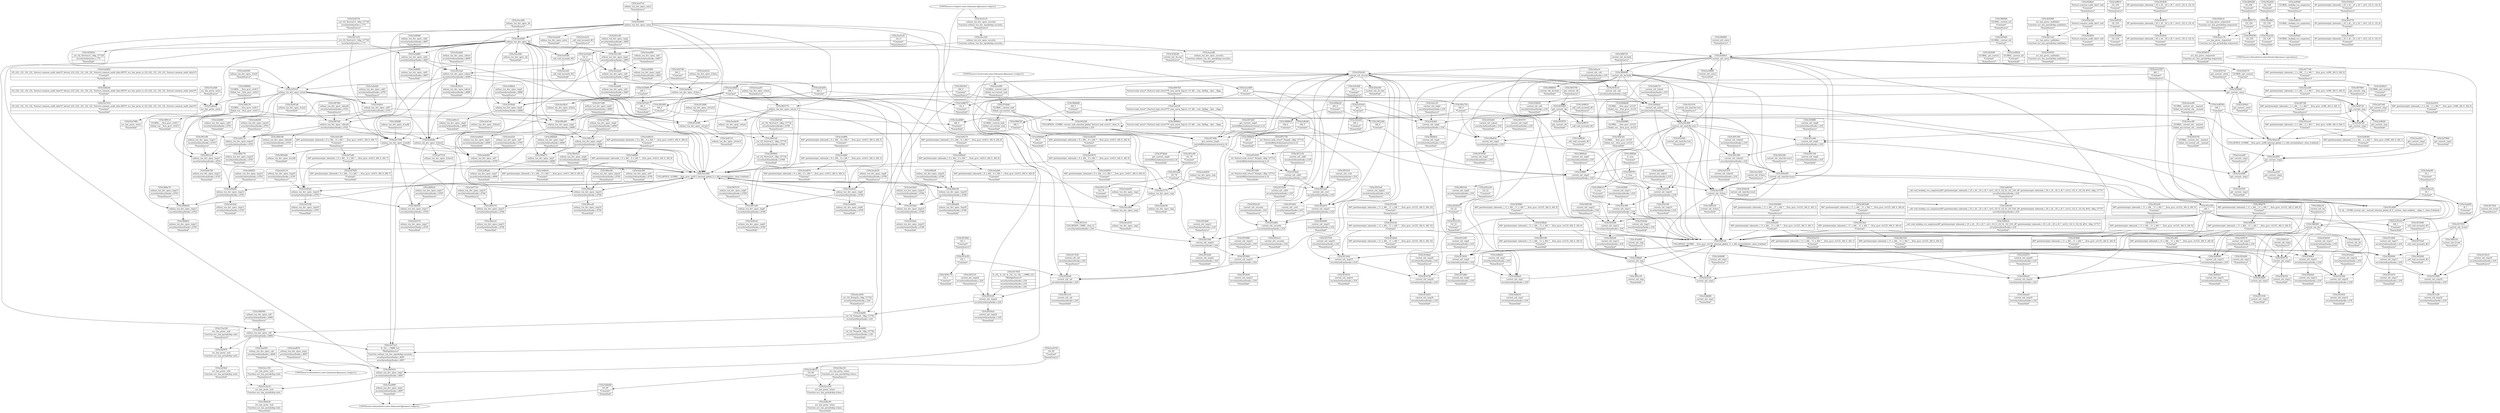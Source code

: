 digraph {
	CE0x3f0e530 [shape=record,shape=Mrecord,label="{CE0x3f0e530|selinux_tun_dev_open:_tmp6|security/selinux/hooks.c,4699}"]
	CE0x3ef10e0 [shape=record,shape=Mrecord,label="{CE0x3ef10e0|i64_3|*Constant*}"]
	CE0x3ef0c70 [shape=record,shape=Mrecord,label="{CE0x3ef0c70|i64*_getelementptr_inbounds_(_9_x_i64_,_9_x_i64_*___llvm_gcov_ctr413,_i64_0,_i64_8)|*Constant*|*SummSource*}"]
	CE0x3f402f0 [shape=record,shape=Mrecord,label="{CE0x3f402f0|current_sid:_tmp12|security/selinux/hooks.c,218|*SummSink*}"]
	CE0x3ef95e0 [shape=record,shape=Mrecord,label="{CE0x3ef95e0|current_sid:_tmp15|security/selinux/hooks.c,218|*SummSink*}"]
	CE0x3f51c10 [shape=record,shape=Mrecord,label="{CE0x3f51c10|i32_78|*Constant*|*SummSink*}"]
	CE0x3f419e0 [shape=record,shape=Mrecord,label="{CE0x3f419e0|i64*_getelementptr_inbounds_(_11_x_i64_,_11_x_i64_*___llvm_gcov_ctr125,_i64_0,_i64_6)|*Constant*}"]
	CE0x3f3b8c0 [shape=record,shape=Mrecord,label="{CE0x3f3b8c0|current_sid:_tmp13|security/selinux/hooks.c,218}"]
	CE0x3ef1f50 [shape=record,shape=Mrecord,label="{CE0x3ef1f50|get_current:_tmp3|*SummSink*}"]
	CE0x3eeec80 [shape=record,shape=Mrecord,label="{CE0x3eeec80|GLOBAL:_current_sid.__warned|Global_var:current_sid.__warned}"]
	CE0x3ef3fe0 [shape=record,shape=Mrecord,label="{CE0x3ef3fe0|avc_has_perm:_ssid|Function::avc_has_perm&Arg::ssid::|*SummSink*}"]
	CE0x3f40a30 [shape=record,shape=Mrecord,label="{CE0x3f40a30|current_sid:_bb|*SummSource*}"]
	CE0x3eedfc0 [shape=record,shape=Mrecord,label="{CE0x3eedfc0|get_current:_tmp2|*SummSource*}"]
	CE0x3eedce0 [shape=record,shape=Mrecord,label="{CE0x3eedce0|selinux_tun_dev_open:_tmp8|security/selinux/hooks.c,4700}"]
	CE0x3f2c460 [shape=record,shape=Mrecord,label="{CE0x3f2c460|current_sid:_land.lhs.true}"]
	CE0x3ef6340 [shape=record,shape=Mrecord,label="{CE0x3ef6340|_call_void_lockdep_rcu_suspicious(i8*_getelementptr_inbounds_(_25_x_i8_,_25_x_i8_*_.str3,_i32_0,_i32_0),_i32_218,_i8*_getelementptr_inbounds_(_45_x_i8_,_45_x_i8_*_.str12,_i32_0,_i32_0))_#10,_!dbg_!27727|security/selinux/hooks.c,218}"]
	CE0x3f13b10 [shape=record,shape=Mrecord,label="{CE0x3f13b10|current_sid:_tmp18|security/selinux/hooks.c,218|*SummSource*}"]
	CE0x3f2b390 [shape=record,shape=Mrecord,label="{CE0x3f2b390|current_sid:_land.lhs.true2|*SummSource*}"]
	CE0x3ef50a0 [shape=record,shape=Mrecord,label="{CE0x3ef50a0|selinux_tun_dev_open:_tmp16|security/selinux/hooks.c,4705}"]
	CE0x3f0db90 [shape=record,shape=Mrecord,label="{CE0x3f0db90|GLOBAL:___llvm_gcov_ctr125|Global_var:__llvm_gcov_ctr125|*SummSource*}"]
	CE0x3ef8760 [shape=record,shape=Mrecord,label="{CE0x3ef8760|i64_1|*Constant*}"]
	CE0x5deb7b0 [shape=record,shape=Mrecord,label="{CE0x5deb7b0|selinux_tun_dev_open:_tmp11|security/selinux/hooks.c,4703|*SummSink*}"]
	CE0x3f15330 [shape=record,shape=Mrecord,label="{CE0x3f15330|current_sid:_tmp3|*SummSink*}"]
	CE0x3ef2b90 [shape=record,shape=Mrecord,label="{CE0x3ef2b90|_call_void_mcount()_#3|*SummSink*}"]
	CE0x3f25900 [shape=record,shape=Mrecord,label="{CE0x3f25900|avc_has_perm:_auditdata|Function::avc_has_perm&Arg::auditdata::|*SummSource*}"]
	CE0x52cc350 [shape=record,shape=Mrecord,label="{CE0x52cc350|avc_has_perm:_tsid|Function::avc_has_perm&Arg::tsid::|*SummSource*}"]
	CE0x3f13400 [shape=record,shape=Mrecord,label="{CE0x3f13400|current_sid:_tmp17|security/selinux/hooks.c,218|*SummSource*}"]
	CE0x3f3f260 [shape=record,shape=Mrecord,label="{CE0x3f3f260|current_sid:_tmp11|security/selinux/hooks.c,218|*SummSink*}"]
	CE0x3eed560 [shape=record,shape=Mrecord,label="{CE0x3eed560|selinux_tun_dev_open:_bb}"]
	CE0x3f08190 [shape=record,shape=Mrecord,label="{CE0x3f08190|selinux_tun_dev_open:_tobool4|security/selinux/hooks.c,4703|*SummSink*}"]
	CE0x3f1f680 [shape=record,shape=Mrecord,label="{CE0x3f1f680|i32_218|*Constant*|*SummSink*}"]
	CE0x3efdf00 [shape=record,shape=Mrecord,label="{CE0x3efdf00|selinux_tun_dev_open:_call3|security/selinux/hooks.c,4701|*SummSink*}"]
	CE0x3f3d2d0 [shape=record,shape=Mrecord,label="{CE0x3f3d2d0|current_sid:_do.end|*SummSource*}"]
	CE0x3f3a110 [shape=record,shape=Mrecord,label="{CE0x3f3a110|i64*_getelementptr_inbounds_(_11_x_i64_,_11_x_i64_*___llvm_gcov_ctr125,_i64_0,_i64_1)|*Constant*|*SummSink*}"]
	CE0x3f0b6d0 [shape=record,shape=Mrecord,label="{CE0x3f0b6d0|i64_5|*Constant*|*SummSink*}"]
	CE0x3f06680 [shape=record,shape=Mrecord,label="{CE0x3f06680|current_sid:_do.body}"]
	CE0x3eea060 [shape=record,shape=Mrecord,label="{CE0x3eea060|selinux_tun_dev_open:_sid1|security/selinux/hooks.c,4697|*SummSource*}"]
	CE0x3f06830 [shape=record,shape=Mrecord,label="{CE0x3f06830|current_sid:_do.body|*SummSink*}"]
	CE0x3eeaa50 [shape=record,shape=Mrecord,label="{CE0x3eeaa50|selinux_tun_dev_open:_return|*SummSource*}"]
	CE0x3f19500 [shape=record,shape=Mrecord,label="{CE0x3f19500|current_sid:_tmp5|security/selinux/hooks.c,218|*SummSink*}"]
	CE0x3f3b930 [shape=record,shape=Mrecord,label="{CE0x3f3b930|current_sid:_tmp13|security/selinux/hooks.c,218|*SummSource*}"]
	CE0x3efa970 [shape=record,shape=Mrecord,label="{CE0x3efa970|current_sid:_tmp16|security/selinux/hooks.c,218|*SummSource*}"]
	CE0x3ef5f60 [shape=record,shape=Mrecord,label="{CE0x3ef5f60|selinux_tun_dev_open:_tmp2|security/selinux/hooks.c,4693|*SummSink*}"]
	CE0x3f423d0 [shape=record,shape=Mrecord,label="{CE0x3f423d0|i64_4|*Constant*}"]
	CE0x3f53980 [shape=record,shape=Mrecord,label="{CE0x3f53980|current_sid:_tmp23|security/selinux/hooks.c,218|*SummSource*}"]
	CE0x3f0b770 [shape=record,shape=Mrecord,label="{CE0x3f0b770|selinux_tun_dev_open:_tmp10|security/selinux/hooks.c,4703|*SummSink*}"]
	CE0x3ee87d0 [shape=record,shape=Mrecord,label="{CE0x3ee87d0|selinux_tun_dev_open:_if.end|*SummSink*}"]
	CE0x3ef07c0 [shape=record,shape=Mrecord,label="{CE0x3ef07c0|selinux_tun_dev_open:_retval.0|*SummSink*}"]
	CE0x3eede50 [shape=record,shape=Mrecord,label="{CE0x3eede50|selinux_tun_dev_open:_tmp8|security/selinux/hooks.c,4700|*SummSource*}"]
	CE0x3f15c80 [shape=record,shape=Mrecord,label="{CE0x3f15c80|current_sid:_tmp6|security/selinux/hooks.c,218|*SummSource*}"]
	CE0x3f0bcf0 [shape=record,shape=Mrecord,label="{CE0x3f0bcf0|selinux_tun_dev_open:_tmp18|security/selinux/hooks.c,4708|*SummSource*}"]
	CE0x3f0f7f0 [shape=record,shape=Mrecord,label="{CE0x3f0f7f0|i1_true|*Constant*}"]
	CE0x3ef3950 [shape=record,shape=Mrecord,label="{CE0x3ef3950|selinux_tun_dev_open:_entry}"]
	CE0x3efc0a0 [shape=record,shape=Mrecord,label="{CE0x3efc0a0|selinux_tun_dev_open:_tmp12|security/selinux/hooks.c,4703|*SummSink*}"]
	CE0x3ef3420 [shape=record,shape=Mrecord,label="{CE0x3ef3420|selinux_tun_dev_open:_tmp19|security/selinux/hooks.c,4708|*SummSource*}"]
	CE0x3f1f930 [shape=record,shape=Mrecord,label="{CE0x3f1f930|i8*_getelementptr_inbounds_(_45_x_i8_,_45_x_i8_*_.str12,_i32_0,_i32_0)|*Constant*|*SummSource*}"]
	CE0x3f531e0 [shape=record,shape=Mrecord,label="{CE0x3f531e0|COLLAPSED:_CMRE:_elem_0::|security/selinux/hooks.c,218}"]
	CE0x3efb0c0 [shape=record,shape=Mrecord,label="{CE0x3efb0c0|i64*_getelementptr_inbounds_(_9_x_i64_,_9_x_i64_*___llvm_gcov_ctr413,_i64_0,_i64_6)|*Constant*|*SummSink*}"]
	CE0x3f28ec0 [shape=record,shape=Mrecord,label="{CE0x3f28ec0|avc_has_perm:_requested|Function::avc_has_perm&Arg::requested::|*SummSource*}"]
	CE0x3eeea80 [shape=record,shape=Mrecord,label="{CE0x3eeea80|get_current:_tmp3|*SummSource*}"]
	CE0x3ef0bb0 [shape=record,shape=Mrecord,label="{CE0x3ef0bb0|i64*_getelementptr_inbounds_(_9_x_i64_,_9_x_i64_*___llvm_gcov_ctr413,_i64_0,_i64_8)|*Constant*}"]
	CE0x3eeef90 [shape=record,shape=Mrecord,label="{CE0x3eeef90|GLOBAL:_current_task|Global_var:current_task|*SummSource*}"]
	CE0x3eefdf0 [shape=record,shape=Mrecord,label="{CE0x3eefdf0|i64*_getelementptr_inbounds_(_9_x_i64_,_9_x_i64_*___llvm_gcov_ctr413,_i64_0,_i64_3)|*Constant*}"]
	CE0x3f075f0 [shape=record,shape=Mrecord,label="{CE0x3f075f0|i64*_getelementptr_inbounds_(_2_x_i64_,_2_x_i64_*___llvm_gcov_ctr98,_i64_0,_i64_1)|*Constant*|*SummSource*}"]
	CE0x3ef3f70 [shape=record,shape=Mrecord,label="{CE0x3ef3f70|avc_has_perm:_ssid|Function::avc_has_perm&Arg::ssid::}"]
	CE0x3f0ecd0 [shape=record,shape=Mrecord,label="{CE0x3f0ecd0|selinux_tun_dev_open:_tmp14|security/selinux/hooks.c,4704|*SummSink*}"]
	CE0x3f24730 [shape=record,shape=Mrecord,label="{CE0x3f24730|_ret_i32_%retval.0,_!dbg_!27728|security/selinux/avc.c,775|*SummSource*}"]
	CE0x3f3a1f0 [shape=record,shape=Mrecord,label="{CE0x3f3a1f0|current_sid:_tmp1}"]
	CE0x3f0c910 [shape=record,shape=Mrecord,label="{CE0x3f0c910|i64_0|*Constant*|*SummSource*}"]
	CE0x3ef9570 [shape=record,shape=Mrecord,label="{CE0x3ef9570|current_sid:_tmp15|security/selinux/hooks.c,218|*SummSource*}"]
	CE0x3eeb430 [shape=record,shape=Mrecord,label="{CE0x3eeb430|selinux_tun_dev_open:_return|*SummSink*}"]
	CE0x3f08d30 [shape=record,shape=Mrecord,label="{CE0x3f08d30|selinux_tun_dev_open:_tmp13|security/selinux/hooks.c,4703}"]
	CE0x3eef870 [shape=record,shape=Mrecord,label="{CE0x3eef870|selinux_tun_dev_open:_tmp3|security/selinux/hooks.c,4697|*SummSource*}"]
	CE0x3eff210 [shape=record,shape=Mrecord,label="{CE0x3eff210|GLOBAL:_lockdep_rcu_suspicious|*Constant*}"]
	CE0x55a7010 [shape=record,shape=Mrecord,label="{CE0x55a7010|i32_(i32,_i32,_i16,_i32,_%struct.common_audit_data*)*_bitcast_(i32_(i32,_i32,_i16,_i32,_%struct.common_audit_data.495*)*_avc_has_perm_to_i32_(i32,_i32,_i16,_i32,_%struct.common_audit_data*)*)|*Constant*|*SummSink*}"]
	CE0x3ee6190 [shape=record,shape=Mrecord,label="{CE0x3ee6190|selinux_tun_dev_open:_tmp|*SummSink*}"]
	CE0x3eec640 [shape=record,shape=Mrecord,label="{CE0x3eec640|selinux_tun_dev_open:_bb|*SummSink*}"]
	CE0x3f0fd70 [shape=record,shape=Mrecord,label="{CE0x3f0fd70|i64*_getelementptr_inbounds_(_11_x_i64_,_11_x_i64_*___llvm_gcov_ctr125,_i64_0,_i64_8)|*Constant*|*SummSource*}"]
	CE0x3f06990 [shape=record,shape=Mrecord,label="{CE0x3f06990|selinux_tun_dev_open:_call|security/selinux/hooks.c,4694|*SummSource*}"]
	CE0x3f0ce30 [shape=record,shape=Mrecord,label="{CE0x3f0ce30|current_sid:_tmp|*SummSink*}"]
	CE0x3f51c80 [shape=record,shape=Mrecord,label="{CE0x3f51c80|i32_78|*Constant*|*SummSource*}"]
	CE0x3ee9680 [shape=record,shape=Mrecord,label="{CE0x3ee9680|current_sid:_entry|*SummSink*}"]
	CE0x3f3c6e0 [shape=record,shape=Mrecord,label="{CE0x3f3c6e0|current_sid:_tmp14|security/selinux/hooks.c,218|*SummSource*}"]
	CE0x3f2a220 [shape=record,shape=Mrecord,label="{CE0x3f2a220|i32_128|*Constant*|*SummSink*}"]
	CE0x3efb880 [shape=record,shape=Mrecord,label="{CE0x3efb880|current_sid:_tmp1|*SummSink*}"]
	CE0x3f52d60 [shape=record,shape=Mrecord,label="{CE0x3f52d60|current_sid:_security|security/selinux/hooks.c,218}"]
	CE0x3f01df0 [shape=record,shape=Mrecord,label="{CE0x3f01df0|selinux_tun_dev_open:_tmp11|security/selinux/hooks.c,4703|*SummSource*}"]
	CE0x3ef4b10 [shape=record,shape=Mrecord,label="{CE0x3ef4b10|i64*_getelementptr_inbounds_(_9_x_i64_,_9_x_i64_*___llvm_gcov_ctr413,_i64_0,_i64_6)|*Constant*|*SummSource*}"]
	CE0x3f06720 [shape=record,shape=Mrecord,label="{CE0x3f06720|current_sid:_do.body|*SummSource*}"]
	CE0x3ef7ed0 [shape=record,shape=Mrecord,label="{CE0x3ef7ed0|get_current:_tmp1|*SummSource*}"]
	CE0x3ef2850 [shape=record,shape=Mrecord,label="{CE0x3ef2850|i64*_getelementptr_inbounds_(_9_x_i64_,_9_x_i64_*___llvm_gcov_ctr413,_i64_0,_i64_0)|*Constant*|*SummSink*}"]
	CE0x3f008e0 [shape=record,shape=Mrecord,label="{CE0x3f008e0|%struct.task_struct*_(%struct.task_struct**)*_asm_movq_%gs:$_1:P_,$0_,_r,im,_dirflag_,_fpsr_,_flags_|*SummSink*}"]
	CE0x3eef5d0 [shape=record,shape=Mrecord,label="{CE0x3eef5d0|_call_void_mcount()_#3}"]
	CE0x3eea950 [shape=record,shape=Mrecord,label="{CE0x3eea950|_ret_i32_%tmp24,_!dbg_!27742|security/selinux/hooks.c,220|*SummSource*}"]
	CE0x3eeee00 [shape=record,shape=Mrecord,label="{CE0x3eeee00|GLOBAL:_current_sid.__warned|Global_var:current_sid.__warned|*SummSource*}"]
	CE0x3ef0720 [shape=record,shape=Mrecord,label="{CE0x3ef0720|get_current:_tmp}"]
	CE0x3f3e860 [shape=record,shape=Mrecord,label="{CE0x3f3e860|current_sid:_tmp|*SummSource*}"]
	CE0x3f3d340 [shape=record,shape=Mrecord,label="{CE0x3f3d340|current_sid:_do.end|*SummSink*}"]
	CE0x3f0b0b0 [shape=record,shape=Mrecord,label="{CE0x3f0b0b0|selinux_tun_dev_open:_tmp7|security/selinux/hooks.c,4699|*SummSource*}"]
	CE0x3eee030 [shape=record,shape=Mrecord,label="{CE0x3eee030|get_current:_tmp2|*SummSink*}"]
	CE0x3f13700 [shape=record,shape=Mrecord,label="{CE0x3f13700|current_sid:_tmp19|security/selinux/hooks.c,218|*SummSource*}"]
	CE0x3f13c80 [shape=record,shape=Mrecord,label="{CE0x3f13c80|current_sid:_tmp18|security/selinux/hooks.c,218|*SummSink*}"]
	CE0x3eec9b0 [shape=record,shape=Mrecord,label="{CE0x3eec9b0|selinux_tun_dev_open:_tmp1}"]
	CE0x3f42140 [shape=record,shape=Mrecord,label="{CE0x3f42140|i64*_getelementptr_inbounds_(_11_x_i64_,_11_x_i64_*___llvm_gcov_ctr125,_i64_0,_i64_6)|*Constant*|*SummSink*}"]
	CE0x3eebbf0 [shape=record,shape=Mrecord,label="{CE0x3eebbf0|selinux_tun_dev_open:_sid1|security/selinux/hooks.c,4697|*SummSink*}"]
	CE0x3f0f1c0 [shape=record,shape=Mrecord,label="{CE0x3f0f1c0|GLOBAL:___llvm_gcov_ctr413|Global_var:__llvm_gcov_ctr413|*SummSink*}"]
	CE0x3f169c0 [shape=record,shape=Mrecord,label="{CE0x3f169c0|i8*_getelementptr_inbounds_(_25_x_i8_,_25_x_i8_*_.str3,_i32_0,_i32_0)|*Constant*|*SummSource*}"]
	CE0x3f3e390 [shape=record,shape=Mrecord,label="{CE0x3f3e390|current_sid:_tmp11|security/selinux/hooks.c,218}"]
	CE0x3f40990 [shape=record,shape=Mrecord,label="{CE0x3f40990|current_sid:_bb}"]
	CE0x3f1a3b0 [shape=record,shape=Mrecord,label="{CE0x3f1a3b0|current_sid:_tmp8|security/selinux/hooks.c,218}"]
	CE0x3f52920 [shape=record,shape=Mrecord,label="{CE0x3f52920|i32_22|*Constant*}"]
	CE0x55a7080 [shape=record,shape=Mrecord,label="{CE0x55a7080|avc_has_perm:_entry|*SummSink*}"]
	CE0x3ef8ba0 [shape=record,shape=Mrecord,label="{CE0x3ef8ba0|current_sid:_tmp7|security/selinux/hooks.c,218}"]
	CE0x3f14510 [shape=record,shape=Mrecord,label="{CE0x3f14510|current_sid:_tmp19|security/selinux/hooks.c,218|*SummSink*}"]
	CE0x3f13eb0 [shape=record,shape=Mrecord,label="{CE0x3f13eb0|current_sid:_tmp19|security/selinux/hooks.c,218}"]
	"CONST[source:2(external),value:2(dynamic)][purpose:{subject}]"
	CE0x3f525a0 [shape=record,shape=Mrecord,label="{CE0x3f525a0|current_sid:_tmp21|security/selinux/hooks.c,218|*SummSource*}"]
	CE0x3efff60 [shape=record,shape=Mrecord,label="{CE0x3efff60|current_sid:_tmp9|security/selinux/hooks.c,218}"]
	CE0x3f2c640 [shape=record,shape=Mrecord,label="{CE0x3f2c640|current_sid:_land.lhs.true|*SummSink*}"]
	CE0x3ef63b0 [shape=record,shape=Mrecord,label="{CE0x3ef63b0|_call_void_lockdep_rcu_suspicious(i8*_getelementptr_inbounds_(_25_x_i8_,_25_x_i8_*_.str3,_i32_0,_i32_0),_i32_218,_i8*_getelementptr_inbounds_(_45_x_i8_,_45_x_i8_*_.str12,_i32_0,_i32_0))_#10,_!dbg_!27727|security/selinux/hooks.c,218|*SummSource*}"]
	CE0x3f148a0 [shape=record,shape=Mrecord,label="{CE0x3f148a0|current_sid:_tmp20|security/selinux/hooks.c,218|*SummSource*}"]
	CE0x3eeb5c0 [shape=record,shape=Mrecord,label="{CE0x3eeb5c0|selinux_tun_dev_open:_if.then|*SummSource*}"]
	CE0x3f52e20 [shape=record,shape=Mrecord,label="{CE0x3f52e20|current_sid:_security|security/selinux/hooks.c,218|*SummSource*}"]
	CE0x3f093f0 [shape=record,shape=Mrecord,label="{CE0x3f093f0|i32_256|*Constant*|*SummSink*}"]
	CE0x3f554a0 [shape=record,shape=Mrecord,label="{CE0x3f554a0|current_sid:_tmp24|security/selinux/hooks.c,220|*SummSink*}"]
	CE0x3efb680 [shape=record,shape=Mrecord,label="{CE0x3efb680|current_sid:_tmp1|*SummSource*}"]
	CE0x3f51ba0 [shape=record,shape=Mrecord,label="{CE0x3f51ba0|i32_78|*Constant*}"]
	CE0x3ef6040 [shape=record,shape=Mrecord,label="{CE0x3ef6040|selinux_tun_dev_open:_call|security/selinux/hooks.c,4694}"]
	CE0x3f08a20 [shape=record,shape=Mrecord,label="{CE0x3f08a20|i64_4|*Constant*|*SummSource*}"]
	CE0x3f12580 [shape=record,shape=Mrecord,label="{CE0x3f12580|selinux_tun_dev_open:_retval.0}"]
	CE0x3ef2550 [shape=record,shape=Mrecord,label="{CE0x3ef2550|current_sid:_tmp10|security/selinux/hooks.c,218}"]
	CE0x3f20040 [shape=record,shape=Mrecord,label="{CE0x3f20040|current_sid:_tmp17|security/selinux/hooks.c,218}"]
	CE0x3eef310 [shape=record,shape=Mrecord,label="{CE0x3eef310|i64*_getelementptr_inbounds_(_2_x_i64_,_2_x_i64_*___llvm_gcov_ctr98,_i64_0,_i64_0)|*Constant*|*SummSink*}"]
	CE0x3eecc70 [shape=record,shape=Mrecord,label="{CE0x3eecc70|avc_has_perm:_requested|Function::avc_has_perm&Arg::requested::}"]
	CE0x3f28fa0 [shape=record,shape=Mrecord,label="{CE0x3f28fa0|%struct.common_audit_data*_null|*Constant*|*SummSource*}"]
	CE0x3eecb10 [shape=record,shape=Mrecord,label="{CE0x3eecb10|_call_void_mcount()_#3|*SummSource*}"]
	CE0x3ef82f0 [shape=record,shape=Mrecord,label="{CE0x3ef82f0|get_current:_tmp|*SummSink*}"]
	CE0x3ef73e0 [shape=record,shape=Mrecord,label="{CE0x3ef73e0|0:_i32,_:_CMRE_0,4_|*MultipleSource*|Function::selinux_tun_dev_open&Arg::security::|security/selinux/hooks.c,4693|security/selinux/hooks.c,4697}"]
	CE0x3f52a50 [shape=record,shape=Mrecord,label="{CE0x3f52a50|i32_22|*Constant*|*SummSource*}"]
	CE0x3f143f0 [shape=record,shape=Mrecord,label="{CE0x3f143f0|i64*_getelementptr_inbounds_(_11_x_i64_,_11_x_i64_*___llvm_gcov_ctr125,_i64_0,_i64_10)|*Constant*|*SummSource*}"]
	CE0x3f1aa10 [shape=record,shape=Mrecord,label="{CE0x3f1aa10|i64*_getelementptr_inbounds_(_2_x_i64_,_2_x_i64_*___llvm_gcov_ctr98,_i64_0,_i64_1)|*Constant*}"]
	CE0x3ef9010 [shape=record,shape=Mrecord,label="{CE0x3ef9010|_call_void_mcount()_#3|*SummSource*}"]
	CE0x3eeb880 [shape=record,shape=Mrecord,label="{CE0x3eeb880|_ret_i32_%tmp24,_!dbg_!27742|security/selinux/hooks.c,220|*SummSink*}"]
	CE0x3f16770 [shape=record,shape=Mrecord,label="{CE0x3f16770|i8*_getelementptr_inbounds_(_25_x_i8_,_25_x_i8_*_.str3,_i32_0,_i32_0)|*Constant*}"]
	CE0x3eef0e0 [shape=record,shape=Mrecord,label="{CE0x3eef0e0|GLOBAL:_current_task|Global_var:current_task|*SummSink*}"]
	CE0x3eebd50 [shape=record,shape=Mrecord,label="{CE0x3eebd50|selinux_tun_dev_open:_tmp1|*SummSource*}"]
	CE0x3f3b9a0 [shape=record,shape=Mrecord,label="{CE0x3f3b9a0|current_sid:_tmp13|security/selinux/hooks.c,218|*SummSink*}"]
	CE0x3f15640 [shape=record,shape=Mrecord,label="{CE0x3f15640|_call_void_mcount()_#3|*SummSource*}"]
	CE0x3f3c400 [shape=record,shape=Mrecord,label="{CE0x3f3c400|i64*_getelementptr_inbounds_(_11_x_i64_,_11_x_i64_*___llvm_gcov_ctr125,_i64_0,_i64_8)|*Constant*|*SummSink*}"]
	CE0x37ea0d0 [shape=record,shape=Mrecord,label="{CE0x37ea0d0|avc_has_perm:_entry|*SummSource*}"]
	CE0x3f522f0 [shape=record,shape=Mrecord,label="{CE0x3f522f0|COLLAPSED:_GCMRE_current_task_external_global_%struct.task_struct*:_elem_0::|security/selinux/hooks.c,218}"]
	CE0x3f39170 [shape=record,shape=Mrecord,label="{CE0x3f39170|current_sid:_tmp2}"]
	CE0x3f18330 [shape=record,shape=Mrecord,label="{CE0x3f18330|GLOBAL:_current_sid.__warned|Global_var:current_sid.__warned|*SummSink*}"]
	CE0x3f40b40 [shape=record,shape=Mrecord,label="{CE0x3f40b40|current_sid:_bb|*SummSink*}"]
	CE0x3f41360 [shape=record,shape=Mrecord,label="{CE0x3f41360|current_sid:_tobool1|security/selinux/hooks.c,218|*SummSource*}"]
	CE0x3ef8150 [shape=record,shape=Mrecord,label="{CE0x3ef8150|GLOBAL:___llvm_gcov_ctr413|Global_var:__llvm_gcov_ctr413}"]
	CE0x3efcb40 [shape=record,shape=Mrecord,label="{CE0x3efcb40|i64_2|*Constant*}"]
	CE0x3f0a830 [shape=record,shape=Mrecord,label="{CE0x3f0a830|current_sid:_tmp5|security/selinux/hooks.c,218}"]
	CE0x3f542d0 [shape=record,shape=Mrecord,label="{CE0x3f542d0|current_sid:_sid|security/selinux/hooks.c,220}"]
	CE0x3eee980 [shape=record,shape=Mrecord,label="{CE0x3eee980|get_current:_tmp3}"]
	CE0x3f1fc70 [shape=record,shape=Mrecord,label="{CE0x3f1fc70|i64*_getelementptr_inbounds_(_11_x_i64_,_11_x_i64_*___llvm_gcov_ctr125,_i64_0,_i64_9)|*Constant*}"]
	CE0x3f0d8e0 [shape=record,shape=Mrecord,label="{CE0x3f0d8e0|current_sid:_tmp4|security/selinux/hooks.c,218|*SummSink*}"]
	CE0x3ee6240 [shape=record,shape=Mrecord,label="{CE0x3ee6240|selinux_tun_dev_open:_if.then5}"]
	CE0x3ee6450 [shape=record,shape=Mrecord,label="{CE0x3ee6450|selinux_tun_dev_open:_tmp|*SummSource*}"]
	CE0x3f04540 [shape=record,shape=Mrecord,label="{CE0x3f04540|_ret_i32_%retval.0,_!dbg_!27734|security/selinux/hooks.c,4708|*SummSource*}"]
	CE0x3eedd50 [shape=record,shape=Mrecord,label="{CE0x3eedd50|selinux_tun_dev_open:_tmp8|security/selinux/hooks.c,4700|*SummSink*}"]
	CE0x3f233a0 [shape=record,shape=Mrecord,label="{CE0x3f233a0|selinux_tun_dev_open:_tobool|security/selinux/hooks.c,4699}"]
	CE0x3ef1200 [shape=record,shape=Mrecord,label="{CE0x3ef1200|i64*_getelementptr_inbounds_(_9_x_i64_,_9_x_i64_*___llvm_gcov_ctr413,_i64_0,_i64_7)|*Constant*|*SummSource*}"]
	CE0x3f0a5e0 [shape=record,shape=Mrecord,label="{CE0x3f0a5e0|GLOBAL:___llvm_gcov_ctr125|Global_var:__llvm_gcov_ctr125|*SummSink*}"]
	CE0x3f19e90 [shape=record,shape=Mrecord,label="{CE0x3f19e90|current_sid:_tmp3|*SummSource*}"]
	CE0x3ee6500 [shape=record,shape=Mrecord,label="{CE0x3ee6500|selinux_tun_dev_open:_if.end|*SummSource*}"]
	CE0x55a6f50 [shape=record,shape=Mrecord,label="{CE0x55a6f50|i32_(i32,_i32,_i16,_i32,_%struct.common_audit_data*)*_bitcast_(i32_(i32,_i32,_i16,_i32,_%struct.common_audit_data.495*)*_avc_has_perm_to_i32_(i32,_i32,_i16,_i32,_%struct.common_audit_data*)*)|*Constant*|*SummSource*}"]
	CE0x3ee4720 [shape=record,shape=Mrecord,label="{CE0x3ee4720|i16_49|*Constant*|*SummSource*}"]
	CE0x3eff810 [shape=record,shape=Mrecord,label="{CE0x3eff810|i32_218|*Constant*|*SummSource*}"]
	CE0x3f74d40 [shape=record,shape=Mrecord,label="{CE0x3f74d40|GLOBAL:_current_task|Global_var:current_task}"]
	CE0x3f1f870 [shape=record,shape=Mrecord,label="{CE0x3f1f870|i8*_getelementptr_inbounds_(_45_x_i8_,_45_x_i8_*_.str12,_i32_0,_i32_0)|*Constant*}"]
	CE0x3f0e620 [shape=record,shape=Mrecord,label="{CE0x3f0e620|avc_has_perm:_tsid|Function::avc_has_perm&Arg::tsid::|*SummSink*}"]
	CE0x3f1a8a0 [shape=record,shape=Mrecord,label="{CE0x3f1a8a0|selinux_tun_dev_open:_tobool|security/selinux/hooks.c,4699|*SummSource*}"]
	CE0x3ee5e20 [shape=record,shape=Mrecord,label="{CE0x3ee5e20|i32_0|*Constant*|*SummSource*}"]
	CE0x3f0a720 [shape=record,shape=Mrecord,label="{CE0x3f0a720|i64_0|*Constant*}"]
	CE0x3f0f9a0 [shape=record,shape=Mrecord,label="{CE0x3f0f9a0|i1_true|*Constant*|*SummSource*}"]
	CE0x3f3c560 [shape=record,shape=Mrecord,label="{CE0x3f3c560|current_sid:_tmp14|security/selinux/hooks.c,218}"]
	CE0x3f04330 [shape=record,shape=Mrecord,label="{CE0x3f04330|current_sid:_if.then|*SummSink*}"]
	CE0x3f3fbb0 [shape=record,shape=Mrecord,label="{CE0x3f3fbb0|current_sid:_tmp}"]
	CE0x3ef7530 [shape=record,shape=Mrecord,label="{CE0x3ef7530|selinux_tun_dev_open:_if.then5|*SummSink*}"]
	CE0x3f21280 [shape=record,shape=Mrecord,label="{CE0x3f21280|selinux_tun_dev_open:_tmp2|security/selinux/hooks.c,4693}"]
	"CONST[source:0(mediator),value:2(dynamic)][purpose:{object}]"
	CE0x3efdfc0 [shape=record,shape=Mrecord,label="{CE0x3efdfc0|selinux_tun_dev_open:_call3|security/selinux/hooks.c,4701}"]
	CE0x3f04fd0 [shape=record,shape=Mrecord,label="{CE0x3f04fd0|GLOBAL:_current_sid|*Constant*|*SummSource*}"]
	CE0x3f0bff0 [shape=record,shape=Mrecord,label="{CE0x3f0bff0|selinux_tun_dev_open:_if.end6|*SummSource*}"]
	CE0x3f20960 [shape=record,shape=Mrecord,label="{CE0x3f20960|i64*_getelementptr_inbounds_(_11_x_i64_,_11_x_i64_*___llvm_gcov_ctr125,_i64_0,_i64_1)|*Constant*|*SummSource*}"]
	CE0x3f155a0 [shape=record,shape=Mrecord,label="{CE0x3f155a0|_call_void_mcount()_#3}"]
	CE0x3f144a0 [shape=record,shape=Mrecord,label="{CE0x3f144a0|i64*_getelementptr_inbounds_(_11_x_i64_,_11_x_i64_*___llvm_gcov_ctr125,_i64_0,_i64_10)|*Constant*|*SummSink*}"]
	CE0x52cc2e0 [shape=record,shape=Mrecord,label="{CE0x52cc2e0|avc_has_perm:_tclass|Function::avc_has_perm&Arg::tclass::}"]
	CE0x3ee5400 [shape=record,shape=Mrecord,label="{CE0x3ee5400|current_sid:_if.then|*SummSource*}"]
	CE0x3f203f0 [shape=record,shape=Mrecord,label="{CE0x3f203f0|GLOBAL:_get_current|*Constant*|*SummSource*}"]
	CE0x3f14d10 [shape=record,shape=Mrecord,label="{CE0x3f14d10|current_sid:_tmp20|security/selinux/hooks.c,218|*SummSink*}"]
	CE0x3f27ca0 [shape=record,shape=Mrecord,label="{CE0x3f27ca0|avc_has_perm:_auditdata|Function::avc_has_perm&Arg::auditdata::}"]
	CE0x3eef1f0 [shape=record,shape=Mrecord,label="{CE0x3eef1f0|%struct.task_struct*_(%struct.task_struct**)*_asm_movq_%gs:$_1:P_,$0_,_r,im,_dirflag_,_fpsr_,_flags_}"]
	CE0x3f0f430 [shape=record,shape=Mrecord,label="{CE0x3f0f430|selinux_tun_dev_open:_tmp17|security/selinux/hooks.c,4705}"]
	CE0x3f15b50 [shape=record,shape=Mrecord,label="{CE0x3f15b50|current_sid:_tmp6|security/selinux/hooks.c,218}"]
	CE0x3f17010 [shape=record,shape=Mrecord,label="{CE0x3f17010|current_sid:_if.end}"]
	CE0x3ef5fd0 [shape=record,shape=Mrecord,label="{CE0x3ef5fd0|GLOBAL:_current_sid|*Constant*}"]
	CE0x3ef36d0 [shape=record,shape=Mrecord,label="{CE0x3ef36d0|selinux_tun_dev_open:_tmp4|security/selinux/hooks.c,4699}"]
	CE0x3f2a1b0 [shape=record,shape=Mrecord,label="{CE0x3f2a1b0|%struct.common_audit_data*_null|*Constant*}"]
	CE0x3f0eec0 [shape=record,shape=Mrecord,label="{CE0x3f0eec0|selinux_tun_dev_open:_tmp15|security/selinux/hooks.c,4704|*SummSink*}"]
	CE0x3f41100 [shape=record,shape=Mrecord,label="{CE0x3f41100|current_sid:_tmp8|security/selinux/hooks.c,218|*SummSink*}"]
	CE0x3ef8e50 [shape=record,shape=Mrecord,label="{CE0x3ef8e50|current_sid:_tmp7|security/selinux/hooks.c,218|*SummSink*}"]
	CE0x5c34c10 [shape=record,shape=Mrecord,label="{CE0x5c34c10|avc_has_perm:_tsid|Function::avc_has_perm&Arg::tsid::}"]
	CE0x3ef87d0 [shape=record,shape=Mrecord,label="{CE0x3ef87d0|get_current:_tmp1}"]
	CE0x3ef3660 [shape=record,shape=Mrecord,label="{CE0x3ef3660|i64_2|*Constant*}"]
	CE0x3f54170 [shape=record,shape=Mrecord,label="{CE0x3f54170|i32_1|*Constant*|*SummSink*}"]
	CE0x3eed2a0 [shape=record,shape=Mrecord,label="{CE0x3eed2a0|selinux_tun_dev_open:_sid1|security/selinux/hooks.c,4697}"]
	CE0x3f12690 [shape=record,shape=Mrecord,label="{CE0x3f12690|selinux_tun_dev_open:_retval.0|*SummSource*}"]
	CE0x3f53360 [shape=record,shape=Mrecord,label="{CE0x3f53360|current_sid:_tmp22|security/selinux/hooks.c,218}"]
	CE0x3ee5770 [shape=record,shape=Mrecord,label="{CE0x3ee5770|selinux_tun_dev_open:_tmp}"]
	CE0x3ee56c0 [shape=record,shape=Mrecord,label="{CE0x3ee56c0|selinux_tun_dev_open:_if.then|*SummSink*}"]
	CE0x3f52470 [shape=record,shape=Mrecord,label="{CE0x3f52470|current_sid:_tmp21|security/selinux/hooks.c,218}"]
	CE0x53fee30 [shape=record,shape=Mrecord,label="{CE0x53fee30|avc_has_perm:_tclass|Function::avc_has_perm&Arg::tclass::|*SummSource*}"]
	CE0x3f535d0 [shape=record,shape=Mrecord,label="{CE0x3f535d0|current_sid:_tmp22|security/selinux/hooks.c,218|*SummSink*}"]
	CE0x3f001b0 [shape=record,shape=Mrecord,label="{CE0x3f001b0|current_sid:_tmp9|security/selinux/hooks.c,218|*SummSink*}"]
	CE0x3f55310 [shape=record,shape=Mrecord,label="{CE0x3f55310|current_sid:_tmp24|security/selinux/hooks.c,220|*SummSource*}"]
	CE0x3f20620 [shape=record,shape=Mrecord,label="{CE0x3f20620|GLOBAL:_get_current|*Constant*|*SummSink*}"]
	CE0x3eec900 [shape=record,shape=Mrecord,label="{CE0x3eec900|COLLAPSED:_GCMRE___llvm_gcov_ctr413_internal_global_9_x_i64_zeroinitializer:_elem_0:default:}"]
	CE0x3f05770 [shape=record,shape=Mrecord,label="{CE0x3f05770|selinux_tun_dev_open:_return}"]
	CE0x3ef48c0 [shape=record,shape=Mrecord,label="{CE0x3ef48c0|current_sid:_entry}"]
	CE0x3f0efd0 [shape=record,shape=Mrecord,label="{CE0x3f0efd0|selinux_tun_dev_open:_tmp5|security/selinux/hooks.c,4699}"]
	CE0x3efcab0 [shape=record,shape=Mrecord,label="{CE0x3efcab0|i64_3|*Constant*|*SummSink*}"]
	CE0x3ef4830 [shape=record,shape=Mrecord,label="{CE0x3ef4830|GLOBAL:_current_sid|*Constant*|*SummSink*}"]
	CE0x3ef7710 [shape=record,shape=Mrecord,label="{CE0x3ef7710|selinux_tun_dev_open:_tmp15|security/selinux/hooks.c,4704|*SummSource*}"]
	CE0x3f170e0 [shape=record,shape=Mrecord,label="{CE0x3f170e0|current_sid:_if.end|*SummSource*}"]
	CE0x3f15290 [shape=record,shape=Mrecord,label="{CE0x3f15290|current_sid:_call4|security/selinux/hooks.c,218|*SummSink*}"]
	CE0x3f19370 [shape=record,shape=Mrecord,label="{CE0x3f19370|current_sid:_tmp5|security/selinux/hooks.c,218|*SummSource*}"]
	CE0x3ef7a40 [shape=record,shape=Mrecord,label="{CE0x3ef7a40|i64*_getelementptr_inbounds_(_9_x_i64_,_9_x_i64_*___llvm_gcov_ctr413,_i64_0,_i64_7)|*Constant*}"]
	CE0x3f0d980 [shape=record,shape=Mrecord,label="{CE0x3f0d980|GLOBAL:___llvm_gcov_ctr125|Global_var:__llvm_gcov_ctr125}"]
	CE0x3ee7580 [shape=record,shape=Mrecord,label="{CE0x3ee7580|selinux_tun_dev_open:_if.end6}"]
	CE0x3f3f8a0 [shape=record,shape=Mrecord,label="{CE0x3f3f8a0|i64*_getelementptr_inbounds_(_11_x_i64_,_11_x_i64_*___llvm_gcov_ctr125,_i64_0,_i64_0)|*Constant*}"]
	CE0x3f74ba0 [shape=record,shape=Mrecord,label="{CE0x3f74ba0|get_current:_tmp4|./arch/x86/include/asm/current.h,14|*SummSink*}"]
	CE0x3f14fa0 [shape=record,shape=Mrecord,label="{CE0x3f14fa0|current_sid:_call4|security/selinux/hooks.c,218}"]
	CE0x3f07960 [shape=record,shape=Mrecord,label="{CE0x3f07960|get_current:_tmp|*SummSource*}"]
	CE0x3f08e70 [shape=record,shape=Mrecord,label="{CE0x3f08e70|selinux_tun_dev_open:_tmp13|security/selinux/hooks.c,4703|*SummSource*}"]
	CE0x3efaae0 [shape=record,shape=Mrecord,label="{CE0x3efaae0|current_sid:_tmp16|security/selinux/hooks.c,218|*SummSink*}"]
	CE0x3f212f0 [shape=record,shape=Mrecord,label="{CE0x3f212f0|selinux_tun_dev_open:_tmp2|security/selinux/hooks.c,4693|*SummSource*}"]
	CE0x3efc9d0 [shape=record,shape=Mrecord,label="{CE0x3efc9d0|i64_3|*Constant*|*SummSource*}"]
	CE0x3f2a0b0 [shape=record,shape=Mrecord,label="{CE0x3f2a0b0|i32_128|*Constant*}"]
	CE0x3ef9ac0 [shape=record,shape=Mrecord,label="{CE0x3ef9ac0|current_sid:_tmp16|security/selinux/hooks.c,218}"]
	CE0x3f55790 [shape=record,shape=Mrecord,label="{CE0x3f55790|get_current:_bb|*SummSource*}"]
	CE0x3ef2ec0 [shape=record,shape=Mrecord,label="{CE0x3ef2ec0|current_sid:_call|security/selinux/hooks.c,218|*SummSource*}"]
	CE0x3f0f040 [shape=record,shape=Mrecord,label="{CE0x3f0f040|GLOBAL:___llvm_gcov_ctr413|Global_var:__llvm_gcov_ctr413|*SummSource*}"]
	CE0x3f000e0 [shape=record,shape=Mrecord,label="{CE0x3f000e0|current_sid:_tmp9|security/selinux/hooks.c,218|*SummSource*}"]
	CE0x3f43180 [shape=record,shape=Mrecord,label="{CE0x3f43180|i64*_getelementptr_inbounds_(_11_x_i64_,_11_x_i64_*___llvm_gcov_ctr125,_i64_0,_i64_0)|*Constant*|*SummSink*}"]
	CE0x3f0b660 [shape=record,shape=Mrecord,label="{CE0x3f0b660|i64_5|*Constant*|*SummSource*}"]
	CE0x3f04f60 [shape=record,shape=Mrecord,label="{CE0x3f04f60|current_sid:_entry|*SummSource*}"]
	CE0x3eef3f0 [shape=record,shape=Mrecord,label="{CE0x3eef3f0|selinux_tun_dev_open:_call|security/selinux/hooks.c,4694|*SummSink*}"]
	CE0x3f01ce0 [shape=record,shape=Mrecord,label="{CE0x3f01ce0|selinux_tun_dev_open:_tmp11|security/selinux/hooks.c,4703}"]
	CE0x3f13470 [shape=record,shape=Mrecord,label="{CE0x3f13470|current_sid:_tmp17|security/selinux/hooks.c,218|*SummSink*}"]
	"CONST[source:0(mediator),value:2(dynamic)][purpose:{subject}]"
	CE0x3f52c50 [shape=record,shape=Mrecord,label="{CE0x3f52c50|i32_22|*Constant*|*SummSink*}"]
	CE0x3efa6f0 [shape=record,shape=Mrecord,label="{CE0x3efa6f0|_ret_i32_%tmp24,_!dbg_!27742|security/selinux/hooks.c,220}"]
	CE0x3f51da0 [shape=record,shape=Mrecord,label="{CE0x3f51da0|current_sid:_cred|security/selinux/hooks.c,218}"]
	CE0x3eee2f0 [shape=record,shape=Mrecord,label="{CE0x3eee2f0|i64*_getelementptr_inbounds_(_2_x_i64_,_2_x_i64_*___llvm_gcov_ctr98,_i64_0,_i64_0)|*Constant*}"]
	CE0x3f1f9a0 [shape=record,shape=Mrecord,label="{CE0x3f1f9a0|i8*_getelementptr_inbounds_(_45_x_i8_,_45_x_i8_*_.str12,_i32_0,_i32_0)|*Constant*|*SummSink*}"]
	CE0x3ef80e0 [shape=record,shape=Mrecord,label="{CE0x3ef80e0|selinux_tun_dev_open:_tmp4|security/selinux/hooks.c,4699|*SummSource*}"]
	CE0x3f07f60 [shape=record,shape=Mrecord,label="{CE0x3f07f60|selinux_tun_dev_open:_tobool4|security/selinux/hooks.c,4703|*SummSource*}"]
	CE0x3efba00 [shape=record,shape=Mrecord,label="{CE0x3efba00|i64*_getelementptr_inbounds_(_11_x_i64_,_11_x_i64_*___llvm_gcov_ctr125,_i64_0,_i64_1)|*Constant*}"]
	CE0x3f0e810 [shape=record,shape=Mrecord,label="{CE0x3f0e810|selinux_tun_dev_open:_tmp6|security/selinux/hooks.c,4699|*SummSink*}"]
	CE0x3f51940 [shape=record,shape=Mrecord,label="{CE0x3f51940|_ret_%struct.task_struct*_%tmp4,_!dbg_!27714|./arch/x86/include/asm/current.h,14|*SummSink*}"]
	CE0x3eed970 [shape=record,shape=Mrecord,label="{CE0x3eed970|i64*_getelementptr_inbounds_(_9_x_i64_,_9_x_i64_*___llvm_gcov_ctr413,_i64_0,_i64_3)|*Constant*|*SummSink*}"]
	CE0x3f2a040 [shape=record,shape=Mrecord,label="{CE0x3f2a040|i32_128|*Constant*|*SummSource*}"]
	CE0x3ef6aa0 [shape=record,shape=Mrecord,label="{CE0x3ef6aa0|selinux_tun_dev_open:_tmp7|security/selinux/hooks.c,4699|*SummSink*}"]
	CE0x3efa040 [shape=record,shape=Mrecord,label="{CE0x3efa040|i64*_getelementptr_inbounds_(_9_x_i64_,_9_x_i64_*___llvm_gcov_ctr413,_i64_0,_i64_8)|*Constant*|*SummSink*}"]
	CE0x3ef0e70 [shape=record,shape=Mrecord,label="{CE0x3ef0e70|current_sid:_tobool|security/selinux/hooks.c,218|*SummSource*}"]
	CE0x3f0b520 [shape=record,shape=Mrecord,label="{CE0x3f0b520|i64_5|*Constant*}"]
	CE0x3eedf50 [shape=record,shape=Mrecord,label="{CE0x3eedf50|get_current:_tmp2}"]
	CE0x3eeff00 [shape=record,shape=Mrecord,label="{CE0x3eeff00|i64*_getelementptr_inbounds_(_9_x_i64_,_9_x_i64_*___llvm_gcov_ctr413,_i64_0,_i64_3)|*Constant*|*SummSource*}"]
	CE0x3ef3740 [shape=record,shape=Mrecord,label="{CE0x3ef3740|i64_2|*Constant*|*SummSource*}"]
	CE0x3f0bc80 [shape=record,shape=Mrecord,label="{CE0x3f0bc80|selinux_tun_dev_open:_tmp18|security/selinux/hooks.c,4708}"]
	CE0x3f19df0 [shape=record,shape=Mrecord,label="{CE0x3f19df0|current_sid:_tmp3}"]
	CE0x3f39250 [shape=record,shape=Mrecord,label="{CE0x3f39250|current_sid:_tmp2|*SummSink*}"]
	CE0x3eebf60 [shape=record,shape=Mrecord,label="{CE0x3eebf60|selinux_tun_dev_open:_call2|security/selinux/hooks.c,4697}"]
	CE0x3f3d1d0 [shape=record,shape=Mrecord,label="{CE0x3f3d1d0|current_sid:_do.end}"]
	CE0x3f2b290 [shape=record,shape=Mrecord,label="{CE0x3f2b290|current_sid:_land.lhs.true2}"]
	CE0x3f40180 [shape=record,shape=Mrecord,label="{CE0x3f40180|current_sid:_tmp12|security/selinux/hooks.c,218|*SummSource*}"]
	CE0x3f0bd60 [shape=record,shape=Mrecord,label="{CE0x3f0bd60|selinux_tun_dev_open:_tmp18|security/selinux/hooks.c,4708|*SummSink*}"]
	CE0x3f16a50 [shape=record,shape=Mrecord,label="{CE0x3f16a50|i8*_getelementptr_inbounds_(_25_x_i8_,_25_x_i8_*_.str3,_i32_0,_i32_0)|*Constant*|*SummSink*}"]
	CE0x3f18b50 [shape=record,shape=Mrecord,label="{CE0x3f18b50|current_sid:_call|security/selinux/hooks.c,218|*SummSink*}"]
	CE0x3f17740 [shape=record,shape=Mrecord,label="{CE0x3f17740|i64*_getelementptr_inbounds_(_2_x_i64_,_2_x_i64_*___llvm_gcov_ctr98,_i64_0,_i64_0)|*Constant*|*SummSource*}"]
	CE0x3eeadf0 [shape=record,shape=Mrecord,label="{CE0x3eeadf0|selinux_tun_dev_open:_security|Function::selinux_tun_dev_open&Arg::security::|*SummSink*}"]
	CE0x3f24630 [shape=record,shape=Mrecord,label="{CE0x3f24630|_ret_i32_%retval.0,_!dbg_!27728|security/selinux/avc.c,775|*SummSink*}"]
	CE0x3f09170 [shape=record,shape=Mrecord,label="{CE0x3f09170|i32_256|*Constant*}"]
	CE0x3efbdd0 [shape=record,shape=Mrecord,label="{CE0x3efbdd0|selinux_tun_dev_open:_tmp12|security/selinux/hooks.c,4703}"]
	CE0x3effe40 [shape=record,shape=Mrecord,label="{CE0x3effe40|i64_5|*Constant*}"]
	CE0x3eff520 [shape=record,shape=Mrecord,label="{CE0x3eff520|i32_218|*Constant*}"]
	CE0x3f043a0 [shape=record,shape=Mrecord,label="{CE0x3f043a0|_ret_i32_%retval.0,_!dbg_!27734|security/selinux/hooks.c,4708}"]
	CE0x3efae60 [shape=record,shape=Mrecord,label="{CE0x3efae60|i8_1|*Constant*|*SummSource*}"]
	CE0x3ef8360 [shape=record,shape=Mrecord,label="{CE0x3ef8360|i64*_getelementptr_inbounds_(_2_x_i64_,_2_x_i64_*___llvm_gcov_ctr98,_i64_0,_i64_1)|*Constant*|*SummSink*}"]
	CE0x3f53b50 [shape=record,shape=Mrecord,label="{CE0x3f53b50|current_sid:_tmp23|security/selinux/hooks.c,218|*SummSink*}"]
	CE0x3efafd0 [shape=record,shape=Mrecord,label="{CE0x3efafd0|i8_1|*Constant*|*SummSink*}"]
	CE0x3f0fb10 [shape=record,shape=Mrecord,label="{CE0x3f0fb10|i1_true|*Constant*|*SummSink*}"]
	CE0x3ef6420 [shape=record,shape=Mrecord,label="{CE0x3ef6420|_call_void_lockdep_rcu_suspicious(i8*_getelementptr_inbounds_(_25_x_i8_,_25_x_i8_*_.str3,_i32_0,_i32_0),_i32_218,_i8*_getelementptr_inbounds_(_45_x_i8_,_45_x_i8_*_.str12,_i32_0,_i32_0))_#10,_!dbg_!27727|security/selinux/hooks.c,218|*SummSink*}"]
	CE0x3f09280 [shape=record,shape=Mrecord,label="{CE0x3f09280|i32_256|*Constant*|*SummSource*}"]
	CE0x3efe0d0 [shape=record,shape=Mrecord,label="{CE0x3efe0d0|selinux_tun_dev_open:_call3|security/selinux/hooks.c,4701|*SummSource*}"]
	CE0x3ef32b0 [shape=record,shape=Mrecord,label="{CE0x3ef32b0|selinux_tun_dev_open:_tmp19|security/selinux/hooks.c,4708}"]
	CE0x3f206d0 [shape=record,shape=Mrecord,label="{CE0x3f206d0|get_current:_entry}"]
	CE0x3eff340 [shape=record,shape=Mrecord,label="{CE0x3eff340|GLOBAL:_lockdep_rcu_suspicious|*Constant*|*SummSource*}"]
	CE0x3f007b0 [shape=record,shape=Mrecord,label="{CE0x3f007b0|%struct.task_struct*_(%struct.task_struct**)*_asm_movq_%gs:$_1:P_,$0_,_r,im,_dirflag_,_fpsr_,_flags_|*SummSource*}"]
	CE0x3ef90d0 [shape=record,shape=Mrecord,label="{CE0x3ef90d0|_call_void_mcount()_#3|*SummSink*}"]
	CE0x3ee4610 [shape=record,shape=Mrecord,label="{CE0x3ee4610|i16_49|*Constant*}"]
	CE0x3eeab30 [shape=record,shape=Mrecord,label="{CE0x3eeab30|selinux_tun_dev_open:_entry|*SummSink*}"]
	CE0x3f2c530 [shape=record,shape=Mrecord,label="{CE0x3f2c530|current_sid:_land.lhs.true|*SummSource*}"]
	CE0x3f05610 [shape=record,shape=Mrecord,label="{CE0x3f05610|selinux_tun_dev_open:_tmp3|security/selinux/hooks.c,4697}"]
	CE0x3eee460 [shape=record,shape=Mrecord,label="{CE0x3eee460|i32_0|*Constant*}"]
	CE0x3ef6f40 [shape=record,shape=Mrecord,label="{CE0x3ef6f40|selinux_tun_dev_open:_call2|security/selinux/hooks.c,4697|*SummSink*}"]
	CE0x3f24550 [shape=record,shape=Mrecord,label="{CE0x3f24550|avc_has_perm:_auditdata|Function::avc_has_perm&Arg::auditdata::|*SummSink*}"]
	CE0x3f52690 [shape=record,shape=Mrecord,label="{CE0x3f52690|current_sid:_tmp21|security/selinux/hooks.c,218|*SummSink*}"]
	CE0x3ef81c0 [shape=record,shape=Mrecord,label="{CE0x3ef81c0|selinux_tun_dev_open:_tmp4|security/selinux/hooks.c,4699|*SummSink*}"]
	CE0x3ef7b30 [shape=record,shape=Mrecord,label="{CE0x3ef7b30|i64_1|*Constant*|*SummSink*}"]
	CE0x3f14700 [shape=record,shape=Mrecord,label="{CE0x3f14700|current_sid:_tmp20|security/selinux/hooks.c,218}"]
	CE0x3ef9ca0 [shape=record,shape=Mrecord,label="{CE0x3ef9ca0|selinux_tun_dev_open:_tmp9|security/selinux/hooks.c,4700|*SummSink*}"]
	CE0x3f20270 [shape=record,shape=Mrecord,label="{CE0x3f20270|GLOBAL:_get_current|*Constant*}"]
	CE0x3f08850 [shape=record,shape=Mrecord,label="{CE0x3f08850|i64_4|*Constant*|*SummSink*}"]
	CE0x3f3e100 [shape=record,shape=Mrecord,label="{CE0x3f3e100|current_sid:_tmp10|security/selinux/hooks.c,218|*SummSink*}"]
	CE0x3f51830 [shape=record,shape=Mrecord,label="{CE0x3f51830|_ret_%struct.task_struct*_%tmp4,_!dbg_!27714|./arch/x86/include/asm/current.h,14}"]
	CE0x3f15db0 [shape=record,shape=Mrecord,label="{CE0x3f15db0|current_sid:_tmp6|security/selinux/hooks.c,218|*SummSink*}"]
	CE0x3f51f10 [shape=record,shape=Mrecord,label="{CE0x3f51f10|current_sid:_cred|security/selinux/hooks.c,218|*SummSource*}"]
	CE0x3ef5510 [shape=record,shape=Mrecord,label="{CE0x3ef5510|selinux_tun_dev_open:_if.end}"]
	CE0x3ef6ed0 [shape=record,shape=Mrecord,label="{CE0x3ef6ed0|i32_(i32,_i32,_i16,_i32,_%struct.common_audit_data*)*_bitcast_(i32_(i32,_i32,_i16,_i32,_%struct.common_audit_data.495*)*_avc_has_perm_to_i32_(i32,_i32,_i16,_i32,_%struct.common_audit_data*)*)|*Constant*}"]
	CE0x3f07ef0 [shape=record,shape=Mrecord,label="{CE0x3f07ef0|selinux_tun_dev_open:_tobool4|security/selinux/hooks.c,4703}"]
	CE0x3f0c800 [shape=record,shape=Mrecord,label="{CE0x3f0c800|i64_0|*Constant*}"]
	CE0x3eef710 [shape=record,shape=Mrecord,label="{CE0x3eef710|selinux_tun_dev_open:_entry|*SummSource*}"]
	CE0x3f17930 [shape=record,shape=Mrecord,label="{CE0x3f17930|0:_i32,_4:_i32,_8:_i32,_12:_i32,_:_CMRE_4,8_|*MultipleSource*|security/selinux/hooks.c,218|security/selinux/hooks.c,218|security/selinux/hooks.c,220}"]
	CE0x3f53800 [shape=record,shape=Mrecord,label="{CE0x3f53800|current_sid:_tmp23|security/selinux/hooks.c,218}"]
	CE0x3ee5c10 [shape=record,shape=Mrecord,label="{CE0x3ee5c10|selinux_tun_dev_open:_security|Function::selinux_tun_dev_open&Arg::security::|*SummSource*}"]
	CE0x3efbf30 [shape=record,shape=Mrecord,label="{CE0x3efbf30|selinux_tun_dev_open:_tmp12|security/selinux/hooks.c,4703|*SummSource*}"]
	CE0x3ef2fa0 [shape=record,shape=Mrecord,label="{CE0x3ef2fa0|selinux_tun_dev_open:_tmp19|security/selinux/hooks.c,4708|*SummSink*}"]
	CE0x3f1ffd0 [shape=record,shape=Mrecord,label="{CE0x3f1ffd0|i64*_getelementptr_inbounds_(_11_x_i64_,_11_x_i64_*___llvm_gcov_ctr125,_i64_0,_i64_9)|*Constant*|*SummSink*}"]
	CE0x3ef8d20 [shape=record,shape=Mrecord,label="{CE0x3ef8d20|current_sid:_tmp7|security/selinux/hooks.c,218|*SummSource*}"]
	CE0x3ef7600 [shape=record,shape=Mrecord,label="{CE0x3ef7600|get_current:_tmp1|*SummSink*}"]
	CE0x3f3f0f0 [shape=record,shape=Mrecord,label="{CE0x3f3f0f0|current_sid:_tmp11|security/selinux/hooks.c,218|*SummSource*}"]
	CE0x3eff3b0 [shape=record,shape=Mrecord,label="{CE0x3eff3b0|GLOBAL:_lockdep_rcu_suspicious|*Constant*|*SummSink*}"]
	CE0x3ef26d0 [shape=record,shape=Mrecord,label="{CE0x3ef26d0|current_sid:_tmp10|security/selinux/hooks.c,218|*SummSource*}"]
	CE0x3eebe00 [shape=record,shape=Mrecord,label="{CE0x3eebe00|selinux_tun_dev_open:_if.then}"]
	CE0x3eed090 [shape=record,shape=Mrecord,label="{CE0x3eed090|selinux_tun_dev_open:_tmp3|security/selinux/hooks.c,4697|*SummSink*}"]
	CE0x3efb130 [shape=record,shape=Mrecord,label="{CE0x3efb130|selinux_tun_dev_open:_tmp10|security/selinux/hooks.c,4703}"]
	CE0x3f245c0 [shape=record,shape=Mrecord,label="{CE0x3f245c0|selinux_tun_dev_open:_tobool|security/selinux/hooks.c,4699|*SummSink*}"]
	CE0x37ea140 [shape=record,shape=Mrecord,label="{CE0x37ea140|avc_has_perm:_ssid|Function::avc_has_perm&Arg::ssid::|*SummSource*}"]
	CE0x3f208c0 [shape=record,shape=Mrecord,label="{CE0x3f208c0|get_current:_entry|*SummSink*}"]
	CE0x3ef8f70 [shape=record,shape=Mrecord,label="{CE0x3ef8f70|_call_void_mcount()_#3}"]
	CE0x3f57480 [shape=record,shape=Mrecord,label="{CE0x3f57480|get_current:_tmp4|./arch/x86/include/asm/current.h,14}"]
	CE0x3eec010 [shape=record,shape=Mrecord,label="{CE0x3eec010|selinux_tun_dev_open:_tmp1|*SummSink*}"]
	CE0x3efb200 [shape=record,shape=Mrecord,label="{CE0x3efb200|selinux_tun_dev_open:_tmp10|security/selinux/hooks.c,4703|*SummSource*}"]
	CE0x3ef7fe0 [shape=record,shape=Mrecord,label="{CE0x3ef7fe0|i64_2|*Constant*|*SummSink*}"]
	"CONST[source:0(mediator),value:0(static)][purpose:{operation}]"
	CE0x3f17e80 [shape=record,shape=Mrecord,label="{CE0x3f17e80|selinux_tun_dev_open:_tmp5|security/selinux/hooks.c,4699|*SummSource*}"]
	CE0x3ef1070 [shape=record,shape=Mrecord,label="{CE0x3ef1070|current_sid:_tobool1|security/selinux/hooks.c,218|*SummSink*}"]
	CE0x3f141a0 [shape=record,shape=Mrecord,label="{CE0x3f141a0|i64*_getelementptr_inbounds_(_11_x_i64_,_11_x_i64_*___llvm_gcov_ctr125,_i64_0,_i64_10)|*Constant*}"]
	CE0x3f27d10 [shape=record,shape=Mrecord,label="{CE0x3f27d10|_ret_i32_%retval.0,_!dbg_!27728|security/selinux/avc.c,775}"]
	CE0x3f3f3d0 [shape=record,shape=Mrecord,label="{CE0x3f3f3d0|current_sid:_tmp12|security/selinux/hooks.c,218}"]
	CE0x3f556b0 [shape=record,shape=Mrecord,label="{CE0x3f556b0|get_current:_bb}"]
	CE0x3f0f5a0 [shape=record,shape=Mrecord,label="{CE0x3f0f5a0|selinux_tun_dev_open:_tmp17|security/selinux/hooks.c,4705|*SummSource*}"]
	CE0x3f57d20 [shape=record,shape=Mrecord,label="{CE0x3f57d20|get_current:_tmp4|./arch/x86/include/asm/current.h,14|*SummSource*}"]
	CE0x3f07a90 [shape=record,shape=Mrecord,label="{CE0x3f07a90|selinux_tun_dev_open:_tmp9|security/selinux/hooks.c,4700}"]
	CE0x3efcbb0 [shape=record,shape=Mrecord,label="{CE0x3efcbb0|current_sid:_tmp4|security/selinux/hooks.c,218}"]
	CE0x3f088c0 [shape=record,shape=Mrecord,label="{CE0x3f088c0|i64_4|*Constant*}"]
	CE0x3f05370 [shape=record,shape=Mrecord,label="{CE0x3f05370|selinux_tun_dev_open:_tmp15|security/selinux/hooks.c,4704}"]
	CE0x3f398f0 [shape=record,shape=Mrecord,label="{CE0x3f398f0|current_sid:_tmp8|security/selinux/hooks.c,218|*SummSource*}"]
	CE0x3eed840 [shape=record,shape=Mrecord,label="{CE0x3eed840|i64_0|*Constant*|*SummSink*}"]
	CE0x3effd60 [shape=record,shape=Mrecord,label="{CE0x3effd60|i64*_getelementptr_inbounds_(_9_x_i64_,_9_x_i64_*___llvm_gcov_ctr413,_i64_0,_i64_6)|*Constant*}"]
	CE0x3f0af70 [shape=record,shape=Mrecord,label="{CE0x3f0af70|selinux_tun_dev_open:_tmp7|security/selinux/hooks.c,4699}"]
	CE0x3ef5110 [shape=record,shape=Mrecord,label="{CE0x3ef5110|selinux_tun_dev_open:_tmp16|security/selinux/hooks.c,4705|*SummSource*}"]
	CE0x3eecfe0 [shape=record,shape=Mrecord,label="{CE0x3eecfe0|_call_void_mcount()_#3|*SummSink*}"]
	CE0x3f207e0 [shape=record,shape=Mrecord,label="{CE0x3f207e0|get_current:_entry|*SummSource*}"]
	CE0x3f046b0 [shape=record,shape=Mrecord,label="{CE0x3f046b0|_ret_i32_%retval.0,_!dbg_!27734|security/selinux/hooks.c,4708|*SummSink*}"]
	CE0x3f51730 [shape=record,shape=Mrecord,label="{CE0x3f51730|_ret_%struct.task_struct*_%tmp4,_!dbg_!27714|./arch/x86/include/asm/current.h,14|*SummSource*}"]
	CE0x3f55220 [shape=record,shape=Mrecord,label="{CE0x3f55220|current_sid:_tmp24|security/selinux/hooks.c,220}"]
	CE0x3eea320 [shape=record,shape=Mrecord,label="{CE0x3eea320|i64_1|*Constant*|*SummSource*}"]
	CE0x3f55870 [shape=record,shape=Mrecord,label="{CE0x3f55870|get_current:_bb|*SummSink*}"]
	CE0x3f13990 [shape=record,shape=Mrecord,label="{CE0x3f13990|current_sid:_tmp18|security/selinux/hooks.c,218}"]
	CE0x3f17430 [shape=record,shape=Mrecord,label="{CE0x3f17430|current_sid:_sid|security/selinux/hooks.c,220|*SummSource*}"]
	CE0x3f1a600 [shape=record,shape=Mrecord,label="{CE0x3f1a600|0:_i8,_:_GCMR_current_sid.__warned_internal_global_i8_0,_section_.data.unlikely_,_align_1:_elem_0:default:}"]
	CE0x3f05a80 [shape=record,shape=Mrecord,label="{CE0x3f05a80|selinux_tun_dev_open:_if.end6|*SummSink*}"]
	CE0x3eed9e0 [shape=record,shape=Mrecord,label="{CE0x3eed9e0|selinux_tun_dev_open:_tmp5|security/selinux/hooks.c,4699|*SummSink*}"]
	CE0x3ee5280 [shape=record,shape=Mrecord,label="{CE0x3ee5280|current_sid:_if.then}"]
	CE0x3ef5370 [shape=record,shape=Mrecord,label="{CE0x3ef5370|selinux_tun_dev_open:_tmp17|security/selinux/hooks.c,4705|*SummSink*}"]
	CE0x3f534d0 [shape=record,shape=Mrecord,label="{CE0x3f534d0|current_sid:_tmp22|security/selinux/hooks.c,218|*SummSource*}"]
	CE0x3f29010 [shape=record,shape=Mrecord,label="{CE0x3f29010|avc_has_perm:_requested|Function::avc_has_perm&Arg::requested::|*SummSink*}"]
	CE0x3f53fd0 [shape=record,shape=Mrecord,label="{CE0x3f53fd0|i32_1|*Constant*|*SummSource*}"]
	CE0x3f41280 [shape=record,shape=Mrecord,label="{CE0x3f41280|current_sid:_tobool1|security/selinux/hooks.c,218}"]
	CE0x3efa0b0 [shape=record,shape=Mrecord,label="{CE0x3efa0b0|selinux_tun_dev_open:_sid7|security/selinux/hooks.c,4705}"]
	CE0x55a6ee0 [shape=record,shape=Mrecord,label="{CE0x55a6ee0|avc_has_perm:_entry}"]
	CE0x3f0ec60 [shape=record,shape=Mrecord,label="{CE0x3f0ec60|selinux_tun_dev_open:_tmp14|security/selinux/hooks.c,4704|*SummSource*}"]
	CE0x3f28f30 [shape=record,shape=Mrecord,label="{CE0x3f28f30|%struct.common_audit_data*_null|*Constant*|*SummSink*}"]
	CE0x3f19c10 [shape=record,shape=Mrecord,label="{CE0x3f19c10|current_sid:_call|security/selinux/hooks.c,218}"]
	CE0x3eec220 [shape=record,shape=Mrecord,label="{CE0x3eec220|selinux_tun_dev_open:_security|Function::selinux_tun_dev_open&Arg::security::}"]
	CE0x3ef70f0 [shape=record,shape=Mrecord,label="{CE0x3ef70f0|selinux_tun_dev_open:_tmp6|security/selinux/hooks.c,4699|*SummSource*}"]
	CE0x3f391e0 [shape=record,shape=Mrecord,label="{CE0x3f391e0|current_sid:_tmp2|*SummSource*}"]
	CE0x3f07b70 [shape=record,shape=Mrecord,label="{CE0x3f07b70|selinux_tun_dev_open:_tmp9|security/selinux/hooks.c,4700|*SummSource*}"]
	CE0x3ef0da0 [shape=record,shape=Mrecord,label="{CE0x3ef0da0|current_sid:_tobool|security/selinux/hooks.c,218}"]
	CE0x3ee5870 [shape=record,shape=Mrecord,label="{CE0x3ee5870|i64*_getelementptr_inbounds_(_9_x_i64_,_9_x_i64_*___llvm_gcov_ctr413,_i64_0,_i64_0)|*Constant*}"]
	CE0x3efa390 [shape=record,shape=Mrecord,label="{CE0x3efa390|selinux_tun_dev_open:_sid7|security/selinux/hooks.c,4705|*SummSink*}"]
	CE0x3efa7a0 [shape=record,shape=Mrecord,label="{CE0x3efa7a0|selinux_tun_dev_open:_if.then5|*SummSource*}"]
	CE0x3f0ae30 [shape=record,shape=Mrecord,label="{CE0x3f0ae30|COLLAPSED:_GCMRE___llvm_gcov_ctr98_internal_global_2_x_i64_zeroinitializer:_elem_0:default:}"]
	CE0x3efbc00 [shape=record,shape=Mrecord,label="{CE0x3efbc00|avc_has_perm:_tclass|Function::avc_has_perm&Arg::tclass::|*SummSink*}"]
	CE0x3f2b430 [shape=record,shape=Mrecord,label="{CE0x3f2b430|current_sid:_land.lhs.true2|*SummSink*}"]
	CE0x3f51fb0 [shape=record,shape=Mrecord,label="{CE0x3f51fb0|current_sid:_cred|security/selinux/hooks.c,218|*SummSink*}"]
	CE0x3f52ec0 [shape=record,shape=Mrecord,label="{CE0x3f52ec0|current_sid:_security|security/selinux/hooks.c,218|*SummSink*}"]
	CE0x3ef5180 [shape=record,shape=Mrecord,label="{CE0x3ef5180|selinux_tun_dev_open:_tmp16|security/selinux/hooks.c,4705|*SummSink*}"]
	CE0x3f53e50 [shape=record,shape=Mrecord,label="{CE0x3f53e50|i32_1|*Constant*}"]
	CE0x3f51e10 [shape=record,shape=Mrecord,label="{CE0x3f51e10|current_sid:_sid|security/selinux/hooks.c,220|*SummSink*}"]
	CE0x3ee8a50 [shape=record,shape=Mrecord,label="{CE0x3ee8a50|i64*_getelementptr_inbounds_(_9_x_i64_,_9_x_i64_*___llvm_gcov_ctr413,_i64_0,_i64_0)|*Constant*|*SummSource*}"]
	CE0x3eed4b0 [shape=record,shape=Mrecord,label="{CE0x3eed4b0|i64_1|*Constant*}"]
	CE0x3f18c60 [shape=record,shape=Mrecord,label="{CE0x3f18c60|current_sid:_tobool|security/selinux/hooks.c,218|*SummSink*}"]
	CE0x3f08fe0 [shape=record,shape=Mrecord,label="{CE0x3f08fe0|selinux_tun_dev_open:_tmp13|security/selinux/hooks.c,4703|*SummSink*}"]
	CE0x3f3a180 [shape=record,shape=Mrecord,label="{CE0x3f3a180|i64_1|*Constant*}"]
	CE0x3ee5ab0 [shape=record,shape=Mrecord,label="{CE0x3ee5ab0|i32_0|*Constant*}"]
	CE0x3efbb00 [shape=record,shape=Mrecord,label="{CE0x3efbb00|i16_49|*Constant*|*SummSink*}"]
	CE0x3f06520 [shape=record,shape=Mrecord,label="{CE0x3f06520|current_sid:_if.end|*SummSink*}"]
	CE0x3efcc20 [shape=record,shape=Mrecord,label="{CE0x3efcc20|current_sid:_tmp4|security/selinux/hooks.c,218|*SummSource*}"]
	CE0x3eecdd0 [shape=record,shape=Mrecord,label="{CE0x3eecdd0|selinux_tun_dev_open:_bb|*SummSource*}"]
	CE0x3f3f940 [shape=record,shape=Mrecord,label="{CE0x3f3f940|i64*_getelementptr_inbounds_(_11_x_i64_,_11_x_i64_*___llvm_gcov_ctr125,_i64_0,_i64_0)|*Constant*|*SummSource*}"]
	CE0x3f3c850 [shape=record,shape=Mrecord,label="{CE0x3f3c850|current_sid:_tmp14|security/selinux/hooks.c,218|*SummSink*}"]
	CE0x3ef9500 [shape=record,shape=Mrecord,label="{CE0x3ef9500|current_sid:_tmp15|security/selinux/hooks.c,218}"]
	CE0x3ef79d0 [shape=record,shape=Mrecord,label="{CE0x3ef79d0|i64*_getelementptr_inbounds_(_9_x_i64_,_9_x_i64_*___llvm_gcov_ctr413,_i64_0,_i64_7)|*Constant*|*SummSink*}"]
	CE0x3eface0 [shape=record,shape=Mrecord,label="{CE0x3eface0|i8_1|*Constant*}"]
	CE0x3f0fcb0 [shape=record,shape=Mrecord,label="{CE0x3f0fcb0|i64*_getelementptr_inbounds_(_11_x_i64_,_11_x_i64_*___llvm_gcov_ctr125,_i64_0,_i64_8)|*Constant*}"]
	CE0x3ef69d0 [shape=record,shape=Mrecord,label="{CE0x3ef69d0|selinux_tun_dev_open:_call2|security/selinux/hooks.c,4697|*SummSource*}"]
	CE0x3f15120 [shape=record,shape=Mrecord,label="{CE0x3f15120|current_sid:_call4|security/selinux/hooks.c,218|*SummSource*}"]
	CE0x3f3fc20 [shape=record,shape=Mrecord,label="{CE0x3f3fc20|COLLAPSED:_GCMRE___llvm_gcov_ctr125_internal_global_11_x_i64_zeroinitializer:_elem_0:default:}"]
	CE0x3f0ebf0 [shape=record,shape=Mrecord,label="{CE0x3f0ebf0|selinux_tun_dev_open:_tmp14|security/selinux/hooks.c,4704}"]
	CE0x3f41b60 [shape=record,shape=Mrecord,label="{CE0x3f41b60|i64*_getelementptr_inbounds_(_11_x_i64_,_11_x_i64_*___llvm_gcov_ctr125,_i64_0,_i64_6)|*Constant*|*SummSource*}"]
	CE0x3ef8870 [shape=record,shape=Mrecord,label="{CE0x3ef8870|i32_0|*Constant*|*SummSink*}"]
	CE0x3efa220 [shape=record,shape=Mrecord,label="{CE0x3efa220|selinux_tun_dev_open:_sid7|security/selinux/hooks.c,4705|*SummSource*}"]
	"CONST[source:1(input),value:2(dynamic)][purpose:{object}]"
	CE0x3f1fe40 [shape=record,shape=Mrecord,label="{CE0x3f1fe40|i64*_getelementptr_inbounds_(_11_x_i64_,_11_x_i64_*___llvm_gcov_ctr125,_i64_0,_i64_9)|*Constant*|*SummSource*}"]
	CE0x3f043a0 -> CE0x3f046b0
	CE0x3eea320 -> CE0x3f3a180
	CE0x3f57480 -> CE0x3f74ba0
	CE0x3ef9ac0 -> CE0x3efaae0
	CE0x3f0a830 -> CE0x3f3fc20
	CE0x3ef3740 -> CE0x3efcb40
	CE0x3ef4b10 -> CE0x3effd60
	CE0x3eed560 -> CE0x3f233a0
	CE0x3f07b70 -> CE0x3f07a90
	CE0x3f3fc20 -> CE0x3f3b8c0
	CE0x3f20270 -> CE0x3f206d0
	CE0x3ef7a40 -> CE0x3eec900
	CE0x3eff810 -> CE0x3eff520
	CE0x3f3d2d0 -> CE0x3f3d1d0
	CE0x3ef5510 -> CE0x3f08d30
	CE0x3f0a720 -> CE0x3f0a830
	CE0x3ee5ab0 -> CE0x3f233a0
	CE0x3ef3660 -> CE0x3ef36d0
	CE0x3f534d0 -> CE0x3f53360
	CE0x3f531e0 -> CE0x3f53360
	CE0x3eface0 -> CE0x3f1a600
	CE0x3efcb40 -> CE0x3ef7fe0
	CE0x3f1fe40 -> CE0x3f1fc70
	CE0x3f52470 -> CE0x3f52690
	CE0x3f0af70 -> CE0x3eec900
	CE0x3f06680 -> CE0x3ee5280
	CE0x3ef26d0 -> CE0x3ef2550
	CE0x3f2c460 -> CE0x3f3fc20
	CE0x3f08d30 -> CE0x3eec900
	CE0x3f74d40 -> CE0x3f522f0
	CE0x3eed4b0 -> CE0x3ef32b0
	CE0x3eed4b0 -> CE0x3f0af70
	CE0x3f05770 -> CE0x3eec900
	CE0x52cc350 -> CE0x5c34c10
	CE0x3f06680 -> CE0x3f15b50
	CE0x3f556b0 -> CE0x3f51830
	CE0x3f170e0 -> CE0x3f17010
	CE0x3ee6240 -> CE0x3ef7530
	CE0x3f05610 -> CE0x3eed090
	CE0x3ef9570 -> CE0x3ef9500
	CE0x3ef3740 -> CE0x3ef3660
	CE0x3f1fc70 -> CE0x3f20040
	CE0x3f088c0 -> CE0x3f08850
	CE0x3f0c800 -> CE0x3f01ce0
	CE0x3ef7710 -> CE0x3f05370
	CE0x3f17010 -> CE0x3f13990
	CE0x3f08a20 -> CE0x3f088c0
	CE0x3f07f60 -> CE0x3f07ef0
	CE0x3f0a830 -> CE0x3f19500
	CE0x3eefdf0 -> CE0x3eedce0
	CE0x3f148a0 -> CE0x3f14700
	CE0x3f2c460 -> CE0x3ef2550
	CE0x3ef6040 -> CE0x3ef73e0
	CE0x3f51da0 -> CE0x3f51fb0
	CE0x3f3d1d0 -> CE0x3f3d340
	CE0x3f06680 -> CE0x3f06830
	CE0x3ef5fd0 -> CE0x3ef4830
	CE0x3f1a600 -> CE0x3f1a3b0
	CE0x3ef48c0 -> CE0x3ee9680
	CE0x3f0e530 -> CE0x3f0af70
	CE0x3f01df0 -> CE0x3f01ce0
	CE0x3efa0b0 -> CE0x3efa390
	CE0x3ef7a40 -> CE0x3ef79d0
	CE0x3efa7a0 -> CE0x3ee6240
	CE0x3f0fcb0 -> CE0x3f3c400
	CE0x3f169c0 -> CE0x3f16770
	CE0x3f06680 -> CE0x3f3fc20
	CE0x3ef48c0 -> CE0x3f3d1d0
	CE0x3efa6f0 -> CE0x3eeb880
	CE0x3f39170 -> CE0x3f19df0
	CE0x3f0d980 -> CE0x3f0a5e0
	CE0x3f17010 -> CE0x3f06520
	CE0x3f2c460 -> CE0x3f2b290
	CE0x3eed560 -> CE0x3eec900
	CE0x3f07a90 -> CE0x3ef9ca0
	CE0x3eedce0 -> CE0x3eedd50
	CE0x3efbb00 -> "CONST[source:0(mediator),value:2(dynamic)][purpose:{object}]"
	CE0x3f14fa0 -> CE0x3f51da0
	CE0x3eed560 -> CE0x3eebf60
	CE0x3ef8150 -> CE0x3f0efd0
	CE0x3eface0 -> CE0x3efafd0
	CE0x3ef3950 -> CE0x3eec9b0
	CE0x3f07a90 -> CE0x3eec900
	CE0x3ee6240 -> CE0x3f0ebf0
	CE0x3ef0bb0 -> CE0x3f0bc80
	CE0x3f556b0 -> CE0x3eedf50
	CE0x3f05770 -> CE0x3ef32b0
	CE0x3eeea80 -> CE0x3eee980
	CE0x3f13b10 -> CE0x3f13990
	CE0x3efb130 -> CE0x3f0b770
	CE0x3f09170 -> CE0x3eecc70
	CE0x3f000e0 -> CE0x3efff60
	CE0x3ee5870 -> CE0x3ef2850
	CE0x3f2b290 -> CE0x3f3b8c0
	CE0x3eed560 -> CE0x3ee6240
	CE0x3ef2550 -> CE0x3f3e100
	CE0x3efdfc0 -> CE0x3efdf00
	CE0x3ef87d0 -> CE0x3f0ae30
	CE0x3f2c460 -> CE0x3f2c640
	CE0x3eebe00 -> CE0x3eedce0
	CE0x3f1fc70 -> CE0x3f3fc20
	CE0x53fee30 -> CE0x52cc2e0
	CE0x3f15b50 -> CE0x3ef8ba0
	CE0x3eec900 -> CE0x3eedce0
	CE0x3f0a720 -> CE0x3eed840
	"CONST[source:1(input),value:2(dynamic)][purpose:{object}]" -> CE0x3ef73e0
	CE0x3ee4610 -> CE0x3efbb00
	CE0x3ef63b0 -> CE0x3ef6340
	CE0x3eed560 -> CE0x3ef48c0
	CE0x3f17930 -> CE0x3f55220
	CE0x3ef5510 -> CE0x3ee87d0
	CE0x3eec9b0 -> CE0x3eec900
	CE0x3f3fc20 -> CE0x3f13eb0
	CE0x3eee460 -> CE0x3f51da0
	CE0x3f52a50 -> CE0x3f52920
	CE0x3f06680 -> CE0x3f2c460
	CE0x3ef2550 -> CE0x3f3fc20
	CE0x3f13990 -> CE0x3f3fc20
	CE0x3efba00 -> CE0x3f3fc20
	CE0x3ef6340 -> CE0x3ef6420
	CE0x3ef8ba0 -> CE0x3ef8e50
	CE0x3efba00 -> CE0x3f3a110
	CE0x3f3f3d0 -> CE0x3f3fc20
	CE0x3f51830 -> CE0x3f51940
	CE0x3f3a1f0 -> CE0x3efb880
	CE0x3f3d1d0 -> CE0x3efa6f0
	CE0x3f2c460 -> CE0x3ee5280
	CE0x3f06680 -> CE0x3f2b290
	CE0x3f3e390 -> CE0x3f3f260
	CE0x3eff210 -> CE0x3eff3b0
	CE0x3f1fc70 -> CE0x3f1ffd0
	CE0x3f20270 -> CE0x3f20620
	CE0x3f27d10 -> CE0x3f24630
	CE0x3f3d1d0 -> CE0x3f542d0
	CE0x3ee6500 -> CE0x3ef5510
	CE0x3f075f0 -> CE0x3f1aa10
	CE0x3ee5280 -> CE0x3ef9500
	CE0x3ef73e0 -> CE0x3f05610
	CE0x3f51f10 -> CE0x3f51da0
	CE0x3ef2ec0 -> CE0x3f19c10
	CE0x3f53e50 -> CE0x3f54170
	CE0x3efa970 -> CE0x3ef9ac0
	CE0x3ee7580 -> CE0x3f05a80
	CE0x3f0f9a0 -> CE0x3f0f7f0
	CE0x3ef6ed0 -> CE0x55a6ee0
	CE0x3ef1200 -> CE0x3ef7a40
	CE0x3ee7580 -> CE0x3efa0b0
	CE0x3f55220 -> CE0x3f554a0
	CE0x3eecb10 -> CE0x3eef5d0
	CE0x3eef3f0 -> "CONST[source:0(mediator),value:2(dynamic)][purpose:{subject}]"
	CE0x37ea140 -> CE0x3ef3f70
	CE0x3f0fcb0 -> CE0x3f3fc20
	CE0x3ef5510 -> CE0x3efb130
	CE0x3ef80e0 -> CE0x3ef36d0
	CE0x3f51da0 -> CE0x3f52470
	CE0x3f08e70 -> CE0x3f08d30
	CE0x3eed560 -> CE0x3ef36d0
	CE0x3ef48c0 -> CE0x3f17010
	CE0x3f15120 -> CE0x3f14fa0
	CE0x3efdfc0 -> CE0x3f12580
	CE0x3eec900 -> CE0x3efbdd0
	CE0x3f40180 -> CE0x3f3f3d0
	CE0x3f13400 -> CE0x3f20040
	CE0x3f51ba0 -> CE0x3f51da0
	CE0x3eed560 -> CE0x3f0af70
	CE0x3ef87d0 -> CE0x3ef7600
	CE0x3f0b0b0 -> CE0x3f0af70
	CE0x3eee460 -> CE0x3f52d60
	CE0x3ee5ab0 -> CE0x3f07ef0
	CE0x3f2c460 -> CE0x3f41280
	CE0x3f0fd70 -> CE0x3f0fcb0
	CE0x3f52920 -> CE0x3f52c50
	CE0x3eed560 -> CE0x3eef5d0
	CE0x3f423d0 -> CE0x3efff60
	CE0x3f13990 -> CE0x3f13c80
	CE0x3f556b0 -> CE0x3f55870
	CE0x3f3d1d0 -> CE0x3f53360
	CE0x3ee5870 -> CE0x3ee5770
	CE0x3f3f8a0 -> CE0x3f3fc20
	CE0x3f556b0 -> CE0x3f522f0
	CE0x3f1aa10 -> CE0x3ef8360
	CE0x3eed560 -> CE0x55a6ee0
	CE0x3f3e860 -> CE0x3f3fbb0
	CE0x3ef8150 -> CE0x3f0f1c0
	CE0x3f0b520 -> CE0x3efb130
	CE0x3efdfc0 -> CE0x3f07ef0
	CE0x3ef0bb0 -> CE0x3efa040
	CE0x3ef48c0 -> CE0x3f3fbb0
	CE0x3efa0b0 -> CE0x3ef73e0
	CE0x3f233a0 -> CE0x3ee6240
	CE0x3f0b660 -> CE0x3effe40
	CE0x3effd60 -> CE0x3eec900
	CE0x3f2a220 -> "CONST[source:0(mediator),value:0(static)][purpose:{operation}]"
	CE0x3f2a1b0 -> CE0x3f28f30
	CE0x3f2c460 -> CE0x3efff60
	CE0x3f0c910 -> CE0x3f0a720
	CE0x3f143f0 -> CE0x3f141a0
	CE0x3eebe00 -> CE0x3eec900
	CE0x3f155a0 -> CE0x3ef2b90
	CE0x3f3c560 -> CE0x3f3c850
	CE0x3eec220 -> CE0x3f21280
	CE0x3f06680 -> CE0x3f19c10
	CE0x3f3b8c0 -> CE0x3f3c560
	CE0x3f07ef0 -> CE0x3f08190
	CE0x3f141a0 -> CE0x3f3fc20
	CE0x3f419e0 -> CE0x3f42140
	CE0x3f07ef0 -> CE0x3efb130
	CE0x3f0f430 -> CE0x3eec900
	CE0x3ef9010 -> CE0x3ef8f70
	CE0x3f1f930 -> CE0x3f1f870
	CE0x3f17740 -> CE0x3eee2f0
	CE0x3ee4610 -> CE0x52cc2e0
	CE0x3ef36d0 -> CE0x3ef81c0
	CE0x3f141a0 -> CE0x3f144a0
	CE0x3f0ae30 -> CE0x3eedf50
	CE0x3f1a3b0 -> CE0x3f41280
	CE0x3f40990 -> CE0x3f3fc20
	CE0x3f0efd0 -> CE0x3eed9e0
	CE0x3f3a180 -> CE0x3f3a1f0
	CE0x3f3b930 -> CE0x3f3b8c0
	CE0x3f0c910 -> CE0x3f0c800
	CE0x3eedf50 -> CE0x3eee030
	CE0x3ee5280 -> CE0x3f3fc20
	CE0x3eed560 -> CE0x3f0e530
	CE0x3f0ec60 -> CE0x3f0ebf0
	CE0x3eed560 -> CE0x3eebe00
	CE0x3ef5510 -> CE0x3f07ef0
	CE0x3eef870 -> CE0x3f05610
	CE0x3f25900 -> CE0x3f27ca0
	CE0x3f15c80 -> CE0x3f15b50
	CE0x3efcc20 -> CE0x3efcbb0
	CE0x3ef7ed0 -> CE0x3ef87d0
	CE0x3ef48c0 -> CE0x3f40990
	CE0x3eefdf0 -> CE0x3eed970
	CE0x3ef6040 -> CE0x3eef3f0
	CE0x3f20960 -> CE0x3efba00
	CE0x3efc9d0 -> CE0x3ef10e0
	CE0x3f522f0 -> CE0x3f52470
	CE0x3f0ebf0 -> CE0x3f05370
	CE0x3ef48c0 -> CE0x3f3a1f0
	CE0x3f13eb0 -> CE0x3f14510
	CE0x3f3a180 -> CE0x3f3c560
	CE0x3f0db90 -> CE0x3f0d980
	CE0x3f3fc20 -> CE0x3f15b50
	CE0x3eedfc0 -> CE0x3eedf50
	CE0x3f14fa0 -> CE0x3f15290
	CE0x3efb130 -> CE0x3f01ce0
	CE0x3f21280 -> CE0x3efa0b0
	CE0x3f525a0 -> CE0x3f52470
	CE0x3eed2a0 -> CE0x3f05610
	CE0x3f3a180 -> CE0x3ef7b30
	CE0x3ef48c0 -> CE0x3f06680
	CE0x3f06680 -> CE0x3efcbb0
	CE0x3f52d60 -> CE0x3f52ec0
	CE0x3ee5280 -> CE0x3f1a600
	CE0x3f2c530 -> CE0x3f2c460
	CE0x3f14700 -> CE0x3f3fc20
	CE0x3efff60 -> CE0x3f001b0
	CE0x3eee460 -> CE0x3ef0da0
	CE0x3efbdd0 -> CE0x3efc0a0
	CE0x3f51c80 -> CE0x3f51ba0
	CE0x3f206d0 -> CE0x3f556b0
	CE0x3f07ef0 -> CE0x3ee6240
	CE0x3ef8150 -> CE0x3f01ce0
	CE0x3f233a0 -> CE0x3ef5510
	CE0x3f24730 -> CE0x3f27d10
	CE0x3f28ec0 -> CE0x3eecc70
	CE0x3ef0da0 -> CE0x3f2b290
	CE0x3eef710 -> CE0x3ef3950
	CE0x3f05770 -> CE0x3f0bc80
	CE0x3f21280 -> CE0x3eed2a0
	CE0x3f40990 -> CE0x3f39170
	CE0x3f74d40 -> CE0x3f57480
	CE0x3f01ce0 -> CE0x5deb7b0
	CE0x3f41b60 -> CE0x3f419e0
	CE0x3f16770 -> CE0x3f16a50
	CE0x3eed560 -> CE0x3ee7580
	CE0x3ef5510 -> CE0x3efdfc0
	CE0x3ef32b0 -> CE0x3eec900
	CE0x3ef3950 -> CE0x3ef5510
	CE0x3eed4b0 -> CE0x3f0f430
	"CONST[source:2(external),value:2(dynamic)][purpose:{subject}]" -> CE0x3f522f0
	CE0x3ef6ed0 -> CE0x55a7010
	CE0x3f1a8a0 -> CE0x3f233a0
	CE0x3ef0720 -> CE0x3ef87d0
	CE0x3f51830 -> CE0x3f14fa0
	CE0x3ee6240 -> CE0x3eec900
	CE0x3f40990 -> CE0x3f40b40
	CE0x3f55220 -> CE0x3efa6f0
	CE0x3f17010 -> CE0x3f3fc20
	CE0x3f2c460 -> CE0x3f1a3b0
	CE0x3ef10e0 -> CE0x3efcbb0
	CE0x3ee5ab0 -> CE0x3f12580
	CE0x3f04f60 -> CE0x3ef48c0
	CE0x3f3d1d0 -> CE0x3f51da0
	CE0x3ef0da0 -> CE0x3f2c460
	CE0x3f06720 -> CE0x3f06680
	CE0x3ef32b0 -> CE0x3ef2fa0
	CE0x3f17e80 -> CE0x3f0efd0
	CE0x3eee460 -> CE0x3ef8870
	CE0x3f0a720 -> CE0x3ef2550
	CE0x3ef0da0 -> CE0x3efcbb0
	CE0x3ee7580 -> CE0x3eec900
	"CONST[source:2(external),value:2(dynamic)][purpose:{subject}]" -> CE0x3f531e0
	CE0x3f206d0 -> CE0x3f208c0
	CE0x3eea950 -> CE0x3efa6f0
	CE0x3ef8ba0 -> CE0x3f3fc20
	CE0x3ef3950 -> CE0x3ee6240
	CE0x3f0c800 -> CE0x3f0efd0
	CE0x3f556b0 -> CE0x3f57480
	"CONST[source:2(external),value:2(dynamic)][purpose:{subject}]" -> CE0x3eeef90
	CE0x3eed4b0 -> CE0x3ef7b30
	CE0x3f55310 -> CE0x3f55220
	CE0x3f06680 -> CE0x3ef8ba0
	CE0x3eec9b0 -> CE0x3eec010
	CE0x3ef5510 -> CE0x55a6ee0
	CE0x3f52d60 -> CE0x3f53360
	CE0x3f3a180 -> CE0x3f19df0
	CE0x3f398f0 -> CE0x3f1a3b0
	CE0x3ef8f70 -> CE0x3ef90d0
	CE0x3f3d1d0 -> CE0x3f206d0
	CE0x3f233a0 -> CE0x3f245c0
	CE0x3f088c0 -> CE0x3efb130
	CE0x3f542d0 -> CE0x3f51e10
	CE0x3f40990 -> CE0x3f19df0
	CE0x3f206d0 -> CE0x3f0ae30
	CE0x3f1aa10 -> CE0x3eedf50
	CE0x3eec220 -> CE0x3eeadf0
	CE0x3efbdd0 -> CE0x3f08d30
	CE0x3f51ba0 -> CE0x3f51c10
	CE0x3efbf30 -> CE0x3efbdd0
	CE0x3eea320 -> CE0x3eed4b0
	CE0x3f19df0 -> CE0x3f15330
	CE0x3eedce0 -> CE0x3f07a90
	CE0x3f0f7f0 -> CE0x3ee5280
	CE0x3ef5510 -> CE0x3f01ce0
	CE0x3ef9ac0 -> CE0x3f3fc20
	CE0x3f41360 -> CE0x3f41280
	CE0x3eef1f0 -> CE0x3f008e0
	CE0x3eebd50 -> CE0x3eec9b0
	CE0x3eed090 -> "CONST[source:0(mediator),value:2(dynamic)][purpose:{object}]"
	CE0x3f522f0 -> CE0x3f57480
	CE0x3f3d1d0 -> CE0x3f14700
	CE0x3eebf60 -> CE0x3f12580
	CE0x3f41280 -> CE0x3f2b290
	CE0x3eeef90 -> CE0x3f74d40
	CE0x3f0bc80 -> CE0x3ef32b0
	CE0x3f05610 -> CE0x5c34c10
	CE0x3f27ca0 -> CE0x3f24550
	CE0x3f206d0 -> CE0x3ef87d0
	CE0x3f3d1d0 -> CE0x3f53800
	CE0x3f3d1d0 -> CE0x3f52470
	CE0x3f0b660 -> CE0x3f0b520
	CE0x3ef5510 -> CE0x3ee7580
	CE0x3f2c460 -> CE0x3f3f3d0
	CE0x3f13eb0 -> CE0x3f14700
	CE0x3f423d0 -> CE0x3f08850
	CE0x3ee6240 -> CE0x3f05370
	CE0x3f2b290 -> CE0x3f2b430
	CE0x3ef0da0 -> CE0x3f18c60
	CE0x3ef48c0 -> CE0x3f3fc20
	CE0x3f556b0 -> CE0x3f0ae30
	CE0x3f0f7f0 -> CE0x3f0fb10
	CE0x3f12580 -> CE0x3ef07c0
	CE0x3ef48c0 -> CE0x3f2c460
	CE0x3eecdd0 -> CE0x3eed560
	CE0x3ee5770 -> CE0x3ee6190
	CE0x3efb680 -> CE0x3f3a1f0
	CE0x3f2b290 -> CE0x3f3fc20
	CE0x3ee5c10 -> CE0x3eec220
	CE0x3f0f5a0 -> CE0x3f0f430
	CE0x3eea060 -> CE0x3eed2a0
	CE0x3f41280 -> CE0x3ee5280
	CE0x3f3c6e0 -> CE0x3f3c560
	CE0x3ef2550 -> CE0x3f3e390
	CE0x3f0f430 -> CE0x3ef5370
	CE0x3ee8a50 -> CE0x3ee5870
	CE0x3f39170 -> CE0x3f39250
	CE0x3f3f8a0 -> CE0x3f43180
	CE0x3ef8760 -> CE0x3ef7b30
	CE0x3ef3950 -> CE0x3ee7580
	CE0x3f01ce0 -> CE0x3eec900
	CE0x3f14700 -> CE0x3f14d10
	CE0x3ee7580 -> CE0x3f0f430
	CE0x3f52e20 -> CE0x3f52d60
	CE0x3f57d20 -> CE0x3f57480
	CE0x3eeb5c0 -> CE0x3eebe00
	CE0x3f0ae30 -> CE0x3ef0720
	CE0x3f3fc20 -> CE0x3f20040
	CE0x3eed560 -> CE0x3eec640
	CE0x3ef48c0 -> CE0x3f2b290
	CE0x3f3e390 -> CE0x3f3f3d0
	CE0x3f21280 -> CE0x3ef5f60
	CE0x37ea0d0 -> CE0x55a6ee0
	CE0x3ee5e20 -> CE0x3ee5ab0
	CE0x3f15b50 -> CE0x3f15db0
	CE0x3eee460 -> CE0x3f542d0
	CE0x3eeaa50 -> CE0x3f05770
	CE0x3eed4b0 -> CE0x3eec9b0
	CE0x3f1a3b0 -> CE0x3f41100
	CE0x3f07960 -> CE0x3ef0720
	CE0x3f233a0 -> CE0x3ee7580
	CE0x3f3a180 -> CE0x3ef8ba0
	CE0x3eed560 -> CE0x3ef5510
	CE0x3f09170 -> CE0x3f093f0
	CE0x3efa6f0 -> CE0x3ef6040
	CE0x3ee5870 -> CE0x3eec900
	CE0x3ef3f70 -> CE0x3ef3fe0
	CE0x3eee980 -> CE0x3ef1f50
	CE0x3eeee00 -> CE0x3eeec80
	CE0x3ef50a0 -> CE0x3f0f430
	CE0x3efae60 -> CE0x3eface0
	CE0x3ef7a40 -> CE0x3ef50a0
	CE0x3f233a0 -> CE0x3ef36d0
	CE0x3f3f940 -> CE0x3f3f8a0
	CE0x3ef3950 -> CE0x3eec900
	CE0x3efff60 -> CE0x3ef2550
	CE0x3ef50a0 -> CE0x3ef5180
	CE0x3f3a180 -> CE0x3f13990
	CE0x3f53e50 -> CE0x3f542d0
	CE0x3eee2f0 -> CE0x3eef310
	CE0x3f07ef0 -> CE0x3ee7580
	CE0x3ee6450 -> CE0x3ee5770
	CE0x52cc2e0 -> CE0x3efbc00
	CE0x3f522f0 -> CE0x3f522f0
	CE0x3eef1f0 -> CE0x3f57480
	CE0x3efa220 -> CE0x3efa0b0
	CE0x3f141a0 -> CE0x3f13eb0
	CE0x3ef10e0 -> CE0x3efcab0
	CE0x3f0d980 -> CE0x3f0a830
	CE0x55a6f50 -> CE0x3ef6ed0
	CE0x3f06680 -> CE0x3f0a830
	CE0x3f28fa0 -> CE0x3f2a1b0
	CE0x3f0bff0 -> CE0x3ee7580
	CE0x3ef5510 -> CE0x3efbdd0
	CE0x3eec900 -> CE0x3ee5770
	CE0x3f3a180 -> CE0x3ef9ac0
	"CONST[source:1(input),value:2(dynamic)][purpose:{object}]" -> CE0x3ee5c10
	CE0x3eed4b0 -> CE0x3f07a90
	CE0x3ef5510 -> CE0x3eec900
	CE0x3ef3950 -> CE0x3ee5770
	CE0x3f53980 -> CE0x3f53800
	CE0x3f0c800 -> CE0x3eed840
	CE0x3f19370 -> CE0x3f0a830
	CE0x3ee5ab0 -> CE0x3efa0b0
	CE0x3eec900 -> CE0x3f0ebf0
	CE0x3eebf60 -> CE0x3ef6f40
	CE0x3f41280 -> CE0x3ef1070
	CE0x3eff520 -> CE0x3f1f680
	CE0x3f3b8c0 -> CE0x3f3b9a0
	CE0x3f09280 -> CE0x3f09170
	CE0x3ee7580 -> CE0x3ef73e0
	CE0x3f27d10 -> CE0x3eebf60
	CE0x3ee5280 -> CE0x3ef6340
	CE0x3ee5400 -> CE0x3ee5280
	CE0x3eee980 -> CE0x3f0ae30
	CE0x3f06990 -> CE0x3ef6040
	CE0x3efcbb0 -> CE0x3f0a830
	CE0x3f0b520 -> CE0x3f0b6d0
	CE0x3eeec80 -> CE0x3f18330
	CE0x3f3f8a0 -> CE0x3f3fbb0
	CE0x3f3d1d0 -> CE0x3f13eb0
	CE0x3f0a830 -> CE0x3f15b50
	CE0x3f212f0 -> CE0x3f21280
	CE0x3f3f3d0 -> CE0x3f402f0
	CE0x3f53360 -> CE0x3f535d0
	CE0x3ee7580 -> CE0x3ef50a0
	CE0x3eee2f0 -> CE0x3f0ae30
	CE0x3eeff00 -> CE0x3eefdf0
	CE0x3f1aa10 -> CE0x3f0ae30
	CE0x3ef8760 -> CE0x3eee980
	CE0x3ee5280 -> CE0x3ef9ac0
	CE0x3f093f0 -> "CONST[source:0(mediator),value:0(static)][purpose:{operation}]"
	CE0x3f233a0 -> CE0x3eebe00
	CE0x3eede50 -> CE0x3eedce0
	CE0x3eed2a0 -> CE0x3eebbf0
	CE0x3f0ebf0 -> CE0x3f0ecd0
	CE0x3f3d1d0 -> CE0x3f3fc20
	CE0x3eed560 -> CE0x3f05610
	CE0x3f3c560 -> CE0x3f3fc20
	CE0x3f52470 -> CE0x3f52d60
	CE0x3ef9500 -> CE0x3ef95e0
	CE0x3ef0c70 -> CE0x3ef0bb0
	CE0x3efb200 -> CE0x3efb130
	CE0x3effd60 -> CE0x3efb0c0
	CE0x3ef5fd0 -> CE0x3ef48c0
	CE0x3f2c460 -> CE0x3f3e390
	CE0x3f12690 -> CE0x3f12580
	CE0x3f19e90 -> CE0x3f19df0
	CE0x3f0f040 -> CE0x3ef8150
	CE0x3efcb40 -> CE0x3efcbb0
	CE0x3f20040 -> CE0x3f13470
	CE0x3f05770 -> CE0x3f12580
	CE0x3f05770 -> CE0x3eeb430
	CE0x3eef1f0 -> CE0x3f522f0
	CE0x3f3fbb0 -> CE0x3f0ce30
	CE0x3eec900 -> CE0x3f0e530
	CE0x3effd60 -> CE0x3f0ebf0
	CE0x3f20040 -> CE0x3f13990
	CE0x3f419e0 -> CE0x3f3fc20
	CE0x3f3fc20 -> CE0x3ef9500
	CE0x3f0bc80 -> CE0x3f0bd60
	CE0x3f53800 -> CE0x3f53b50
	CE0x3f556b0 -> CE0x3ef8f70
	CE0x3f2a040 -> CE0x3f2a0b0
	CE0x3f01ce0 -> CE0x3efbdd0
	CE0x3f2a0b0 -> CE0x3eecc70
	CE0x3eff340 -> CE0x3eff210
	CE0x3eed560 -> CE0x3ef6040
	CE0x3f13700 -> CE0x3f13eb0
	CE0x3eee2f0 -> CE0x3ef0720
	CE0x3f3fc20 -> CE0x3f3e390
	CE0x3ef6040 -> CE0x3ef3f70
	CE0x3f17430 -> CE0x3f542d0
	CE0x3f3a180 -> CE0x3f3f3d0
	CE0x3ef3950 -> CE0x3eeab30
	CE0x3f3d1d0 -> CE0x3f52d60
	CE0x3eebe00 -> CE0x3f07a90
	CE0x3f0af70 -> CE0x3ef6aa0
	CE0x3ef69d0 -> CE0x3eebf60
	CE0x3eef3f0 -> "CONST[source:0(mediator),value:2(dynamic)][purpose:{object}]"
	CE0x3f2a1b0 -> CE0x3f27ca0
	CE0x3effe40 -> CE0x3efff60
	CE0x3f007b0 -> CE0x3eef1f0
	CE0x3f55790 -> CE0x3f556b0
	CE0x3f53fd0 -> CE0x3f53e50
	CE0x3f3d1d0 -> CE0x3f14fa0
	CE0x3eed560 -> CE0x3f21280
	CE0x3ef6040 -> CE0x5c34c10
	CE0x3eefdf0 -> CE0x3eec900
	CE0x3f04540 -> CE0x3f043a0
	CE0x3f05370 -> CE0x3eec900
	CE0x3ee5770 -> CE0x3eec9b0
	CE0x3efe0d0 -> CE0x3efdfc0
	CE0x3f2b290 -> CE0x3f3c560
	CE0x3f51730 -> CE0x3f51830
	CE0x3ef9500 -> CE0x3ef9ac0
	CE0x3f2a0b0 -> CE0x3f2a220
	CE0x3f1f870 -> CE0x3f1f9a0
	CE0x3eed560 -> CE0x3f0efd0
	CE0x3eed4b0 -> CE0x3f08d30
	CE0x3f419e0 -> CE0x3f3b8c0
	CE0x3f19c10 -> CE0x3f18b50
	CE0x3f206d0 -> CE0x3ef0720
	CE0x3f08a20 -> CE0x3f423d0
	CE0x3f556b0 -> CE0x3eee980
	CE0x3ef8d20 -> CE0x3ef8ba0
	CE0x3eed560 -> CE0x3eed2a0
	CE0x3ee4720 -> CE0x3ee4610
	CE0x3eed4b0 -> CE0x3f05370
	CE0x3efba00 -> CE0x3f39170
	CE0x3effe40 -> CE0x3f0b6d0
	CE0x3eebe00 -> CE0x3ee56c0
	CE0x3ef3950 -> CE0x3eed560
	CE0x3f0bcf0 -> CE0x3f0bc80
	CE0x3f40990 -> CE0x3f155a0
	CE0x3f05770 -> CE0x3f043a0
	CE0x3ef3420 -> CE0x3ef32b0
	CE0x3f74d40 -> CE0x3eef0e0
	CE0x3f27d10 -> CE0x3efdfc0
	CE0x3ef5510 -> CE0x3ee6240
	CE0x3eebf60 -> CE0x3f233a0
	CE0x3f3d1d0 -> CE0x3f55220
	CE0x3ef0720 -> CE0x3ef82f0
	CE0x3eed4b0 -> CE0x3ef36d0
	CE0x3eec900 -> CE0x3ef50a0
	CE0x3ef3660 -> CE0x3ef7fe0
	CE0x3f2b290 -> CE0x3ee5280
	CE0x3f53800 -> CE0x3f542d0
	CE0x3ee5ab0 -> CE0x3ef8870
	CE0x3ef5110 -> CE0x3ef50a0
	CE0x3ef0e70 -> CE0x3ef0da0
	CE0x3ee5ab0 -> CE0x3eed2a0
	CE0x3f3a1f0 -> CE0x3f3fc20
	CE0x3ef0da0 -> CE0x3ee5280
	CE0x3f2b390 -> CE0x3f2b290
	CE0x3eedf50 -> CE0x3eee980
	CE0x3f207e0 -> CE0x3f206d0
	CE0x3f3fc20 -> CE0x3f3fbb0
	CE0x3f12580 -> CE0x3f043a0
	CE0x3f3f0f0 -> CE0x3f3e390
	CE0x3f57480 -> CE0x3f51830
	CE0x3f53360 -> CE0x3f53800
	CE0x3ef48c0 -> CE0x3ee5280
	CE0x3eea320 -> CE0x3ef8760
	CE0x3f19c10 -> CE0x3ef0da0
	CE0x3f0d980 -> CE0x3ef2550
	CE0x3eef5d0 -> CE0x3eecfe0
	CE0x3f3a180 -> CE0x3f14700
	CE0x3ef36d0 -> CE0x3f0efd0
	CE0x3f52920 -> CE0x3f52d60
	CE0x3f04fd0 -> CE0x3ef5fd0
	CE0x3efcbb0 -> CE0x3f0d8e0
	CE0x3f3fc20 -> CE0x3f39170
	CE0x3f391e0 -> CE0x3f39170
	CE0x3f0fcb0 -> CE0x3ef9500
	CE0x3f0efd0 -> CE0x3eec900
	CE0x3f41280 -> CE0x3efff60
	CE0x3ee5e20 -> CE0x3eee460
	CE0x3f3fbb0 -> CE0x3f3a1f0
	CE0x3f40a30 -> CE0x3f40990
	CE0x3f19df0 -> CE0x3f3fc20
	CE0x3ef0bb0 -> CE0x3eec900
	CE0x3f0e530 -> CE0x3f0e810
	CE0x3eeec80 -> CE0x3f1a3b0
	CE0x3eeec80 -> CE0x3f1a600
	CE0x3f05370 -> CE0x3f0eec0
	CE0x3f06680 -> CE0x3ef0da0
	CE0x3f17010 -> CE0x3f20040
	CE0x3f203f0 -> CE0x3f20270
	CE0x3eec900 -> CE0x3f0bc80
	CE0x3f0efd0 -> CE0x3f0e530
	CE0x5c34c10 -> CE0x3f0e620
	CE0x3f15640 -> CE0x3f155a0
	CE0x55a6ee0 -> CE0x55a7080
	CE0x3f542d0 -> CE0x3f55220
	CE0x3ef70f0 -> CE0x3f0e530
	CE0x3ef8760 -> CE0x3ef87d0
	CE0x3eecc70 -> CE0x3f29010
	CE0x3ee5280 -> CE0x3f04330
	CE0x3ef3950 -> CE0x3eebe00
	CE0x3ef3950 -> CE0x3f05770
	CE0x3f522f0 -> CE0x3f53360
	CE0x3f08d30 -> CE0x3f08fe0
}